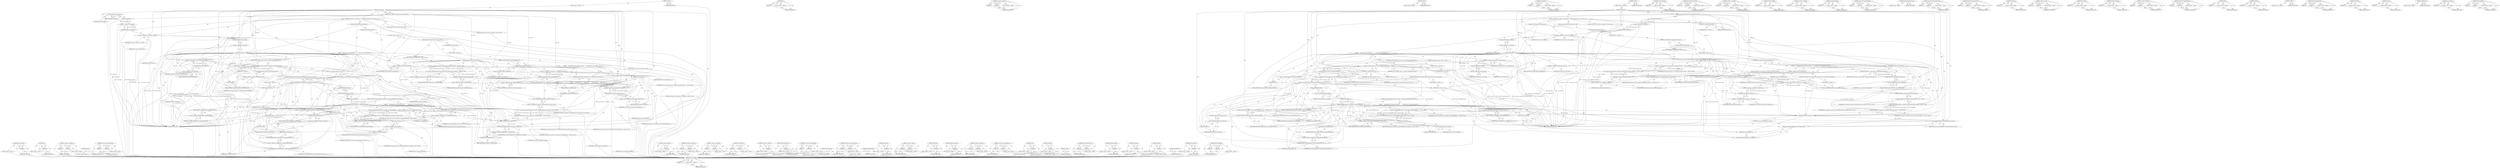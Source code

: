 digraph "IsEquivalentRGBA" {
vulnerable_257 [label=<(METHOD,IsCanvasGradient)>];
vulnerable_258 [label=<(PARAM,p1)>];
vulnerable_259 [label=<(BLOCK,&lt;empty&gt;,&lt;empty&gt;)>];
vulnerable_260 [label=<(METHOD_RETURN,ANY)>];
vulnerable_240 [label=<(METHOD,Rgb)>];
vulnerable_241 [label=<(PARAM,p1)>];
vulnerable_242 [label=<(BLOCK,&lt;empty&gt;,&lt;empty&gt;)>];
vulnerable_243 [label=<(METHOD_RETURN,ANY)>];
vulnerable_196 [label=<(METHOD,&lt;operator&gt;.assignment)>];
vulnerable_197 [label=<(PARAM,p1)>];
vulnerable_198 [label=<(PARAM,p2)>];
vulnerable_199 [label=<(BLOCK,&lt;empty&gt;,&lt;empty&gt;)>];
vulnerable_200 [label=<(METHOD_RETURN,ANY)>];
vulnerable_218 [label=<(METHOD,GetState)>];
vulnerable_219 [label=<(BLOCK,&lt;empty&gt;,&lt;empty&gt;)>];
vulnerable_220 [label=<(METHOD_RETURN,ANY)>];
vulnerable_293 [label=<(METHOD,CanvasStyle.CreateFromPattern)>];
vulnerable_294 [label=<(PARAM,p1)>];
vulnerable_295 [label=<(PARAM,p2)>];
vulnerable_296 [label=<(BLOCK,&lt;empty&gt;,&lt;empty&gt;)>];
vulnerable_297 [label=<(METHOD_RETURN,ANY)>];
vulnerable_6 [label=<(METHOD,&lt;global&gt;)<SUB>1</SUB>>];
vulnerable_7 [label=<(BLOCK,&lt;empty&gt;,&lt;empty&gt;)<SUB>1</SUB>>];
vulnerable_8 [label=<(METHOD,setStrokeStyle)<SUB>1</SUB>>];
vulnerable_9 [label=<(PARAM,const StringOrCanvasGradientOrCanvasPattern&amp; style)<SUB>2</SUB>>];
vulnerable_10 [label=<(BLOCK,{
  DCHECK(!style.IsNull());

  String color_st...,{
  DCHECK(!style.IsNull());

  String color_st...)<SUB>2</SUB>>];
vulnerable_11 [label=<(DCHECK,DCHECK(!style.IsNull()))<SUB>3</SUB>>];
vulnerable_12 [label=<(&lt;operator&gt;.logicalNot,!style.IsNull())<SUB>3</SUB>>];
vulnerable_13 [label=<(IsNull,style.IsNull())<SUB>3</SUB>>];
vulnerable_14 [label=<(&lt;operator&gt;.fieldAccess,style.IsNull)<SUB>3</SUB>>];
vulnerable_15 [label=<(IDENTIFIER,style,style.IsNull())<SUB>3</SUB>>];
vulnerable_16 [label=<(FIELD_IDENTIFIER,IsNull,IsNull)<SUB>3</SUB>>];
vulnerable_17 [label="<(LOCAL,String color_string: String)<SUB>5</SUB>>"];
vulnerable_18 [label="<(LOCAL,CanvasStyle* canvas_style: CanvasStyle*)<SUB>6</SUB>>"];
vulnerable_19 [label=<(&lt;operator&gt;.assignment,* canvas_style = nullptr)<SUB>6</SUB>>];
vulnerable_20 [label=<(IDENTIFIER,canvas_style,* canvas_style = nullptr)<SUB>6</SUB>>];
vulnerable_21 [label=<(LITERAL,nullptr,* canvas_style = nullptr)<SUB>6</SUB>>];
vulnerable_22 [label=<(CONTROL_STRUCTURE,IF,if (style.IsString()))<SUB>7</SUB>>];
vulnerable_23 [label=<(IsString,style.IsString())<SUB>7</SUB>>];
vulnerable_24 [label=<(&lt;operator&gt;.fieldAccess,style.IsString)<SUB>7</SUB>>];
vulnerable_25 [label=<(IDENTIFIER,style,style.IsString())<SUB>7</SUB>>];
vulnerable_26 [label=<(FIELD_IDENTIFIER,IsString,IsString)<SUB>7</SUB>>];
vulnerable_27 [label=<(BLOCK,{
    color_string = style.GetAsString();
    i...,{
    color_string = style.GetAsString();
    i...)<SUB>7</SUB>>];
vulnerable_28 [label=<(&lt;operator&gt;.assignment,color_string = style.GetAsString())<SUB>8</SUB>>];
vulnerable_29 [label=<(IDENTIFIER,color_string,color_string = style.GetAsString())<SUB>8</SUB>>];
vulnerable_30 [label=<(GetAsString,style.GetAsString())<SUB>8</SUB>>];
vulnerable_31 [label=<(&lt;operator&gt;.fieldAccess,style.GetAsString)<SUB>8</SUB>>];
vulnerable_32 [label=<(IDENTIFIER,style,style.GetAsString())<SUB>8</SUB>>];
vulnerable_33 [label=<(FIELD_IDENTIFIER,GetAsString,GetAsString)<SUB>8</SUB>>];
vulnerable_34 [label=<(CONTROL_STRUCTURE,IF,if (color_string == GetState().UnparsedStrokeColor()))<SUB>9</SUB>>];
vulnerable_35 [label=<(&lt;operator&gt;.equals,color_string == GetState().UnparsedStrokeColor())<SUB>9</SUB>>];
vulnerable_36 [label=<(IDENTIFIER,color_string,color_string == GetState().UnparsedStrokeColor())<SUB>9</SUB>>];
vulnerable_37 [label=<(UnparsedStrokeColor,GetState().UnparsedStrokeColor())<SUB>9</SUB>>];
vulnerable_38 [label=<(&lt;operator&gt;.fieldAccess,GetState().UnparsedStrokeColor)<SUB>9</SUB>>];
vulnerable_39 [label=<(GetState,GetState())<SUB>9</SUB>>];
vulnerable_40 [label=<(FIELD_IDENTIFIER,UnparsedStrokeColor,UnparsedStrokeColor)<SUB>9</SUB>>];
vulnerable_41 [label=<(BLOCK,&lt;empty&gt;,&lt;empty&gt;)<SUB>10</SUB>>];
vulnerable_42 [label=<(RETURN,return;,return;)<SUB>10</SUB>>];
vulnerable_43 [label="<(LOCAL,Color parsed_color: Color)<SUB>11</SUB>>"];
vulnerable_44 [label=<(&lt;operator&gt;.assignment,parsed_color = 0)<SUB>11</SUB>>];
vulnerable_45 [label=<(IDENTIFIER,parsed_color,parsed_color = 0)<SUB>11</SUB>>];
vulnerable_46 [label=<(LITERAL,0,parsed_color = 0)<SUB>11</SUB>>];
vulnerable_47 [label=<(CONTROL_STRUCTURE,IF,if (!ParseColorOrCurrentColor(parsed_color, color_string)))<SUB>12</SUB>>];
vulnerable_48 [label=<(&lt;operator&gt;.logicalNot,!ParseColorOrCurrentColor(parsed_color, color_s...)<SUB>12</SUB>>];
vulnerable_49 [label=<(ParseColorOrCurrentColor,ParseColorOrCurrentColor(parsed_color, color_st...)<SUB>12</SUB>>];
vulnerable_50 [label=<(IDENTIFIER,parsed_color,ParseColorOrCurrentColor(parsed_color, color_st...)<SUB>12</SUB>>];
vulnerable_51 [label=<(IDENTIFIER,color_string,ParseColorOrCurrentColor(parsed_color, color_st...)<SUB>12</SUB>>];
vulnerable_52 [label=<(BLOCK,&lt;empty&gt;,&lt;empty&gt;)<SUB>13</SUB>>];
vulnerable_53 [label=<(RETURN,return;,return;)<SUB>13</SUB>>];
vulnerable_54 [label=<(CONTROL_STRUCTURE,IF,if (GetState().StrokeStyle()-&gt;IsEquivalentRGBA(parsed_color.Rgb())))<SUB>14</SUB>>];
vulnerable_55 [label=<(IsEquivalentRGBA,GetState().StrokeStyle()-&gt;IsEquivalentRGBA(pars...)<SUB>14</SUB>>];
vulnerable_56 [label=<(&lt;operator&gt;.indirectFieldAccess,GetState().StrokeStyle()-&gt;IsEquivalentRGBA)<SUB>14</SUB>>];
vulnerable_57 [label=<(StrokeStyle,GetState().StrokeStyle())<SUB>14</SUB>>];
vulnerable_58 [label=<(&lt;operator&gt;.fieldAccess,GetState().StrokeStyle)<SUB>14</SUB>>];
vulnerable_59 [label=<(GetState,GetState())<SUB>14</SUB>>];
vulnerable_60 [label=<(FIELD_IDENTIFIER,StrokeStyle,StrokeStyle)<SUB>14</SUB>>];
vulnerable_61 [label=<(FIELD_IDENTIFIER,IsEquivalentRGBA,IsEquivalentRGBA)<SUB>14</SUB>>];
vulnerable_62 [label=<(Rgb,parsed_color.Rgb())<SUB>14</SUB>>];
vulnerable_63 [label=<(&lt;operator&gt;.fieldAccess,parsed_color.Rgb)<SUB>14</SUB>>];
vulnerable_64 [label=<(IDENTIFIER,parsed_color,parsed_color.Rgb())<SUB>14</SUB>>];
vulnerable_65 [label=<(FIELD_IDENTIFIER,Rgb,Rgb)<SUB>14</SUB>>];
vulnerable_66 [label=<(BLOCK,{
      ModifiableState().SetUnparsedStrokeColo...,{
      ModifiableState().SetUnparsedStrokeColo...)<SUB>14</SUB>>];
vulnerable_67 [label=<(SetUnparsedStrokeColor,ModifiableState().SetUnparsedStrokeColor(color_...)<SUB>15</SUB>>];
vulnerable_68 [label=<(&lt;operator&gt;.fieldAccess,ModifiableState().SetUnparsedStrokeColor)<SUB>15</SUB>>];
vulnerable_69 [label=<(ModifiableState,ModifiableState())<SUB>15</SUB>>];
vulnerable_70 [label=<(FIELD_IDENTIFIER,SetUnparsedStrokeColor,SetUnparsedStrokeColor)<SUB>15</SUB>>];
vulnerable_71 [label=<(IDENTIFIER,color_string,ModifiableState().SetUnparsedStrokeColor(color_...)<SUB>15</SUB>>];
vulnerable_72 [label=<(RETURN,return;,return;)<SUB>16</SUB>>];
vulnerable_73 [label="<(&lt;operator&gt;.assignment,canvas_style = CanvasStyle::CreateFromRGBA(pars...)<SUB>18</SUB>>"];
vulnerable_74 [label="<(IDENTIFIER,canvas_style,canvas_style = CanvasStyle::CreateFromRGBA(pars...)<SUB>18</SUB>>"];
vulnerable_75 [label="<(CanvasStyle.CreateFromRGBA,CanvasStyle::CreateFromRGBA(parsed_color.Rgb()))<SUB>18</SUB>>"];
vulnerable_76 [label="<(&lt;operator&gt;.fieldAccess,CanvasStyle::CreateFromRGBA)<SUB>18</SUB>>"];
vulnerable_77 [label="<(IDENTIFIER,CanvasStyle,CanvasStyle::CreateFromRGBA(parsed_color.Rgb()))<SUB>18</SUB>>"];
vulnerable_78 [label=<(FIELD_IDENTIFIER,CreateFromRGBA,CreateFromRGBA)<SUB>18</SUB>>];
vulnerable_79 [label=<(Rgb,parsed_color.Rgb())<SUB>18</SUB>>];
vulnerable_80 [label=<(&lt;operator&gt;.fieldAccess,parsed_color.Rgb)<SUB>18</SUB>>];
vulnerable_81 [label=<(IDENTIFIER,parsed_color,parsed_color.Rgb())<SUB>18</SUB>>];
vulnerable_82 [label=<(FIELD_IDENTIFIER,Rgb,Rgb)<SUB>18</SUB>>];
vulnerable_83 [label=<(CONTROL_STRUCTURE,ELSE,else)<SUB>19</SUB>>];
vulnerable_84 [label=<(BLOCK,&lt;empty&gt;,&lt;empty&gt;)<SUB>19</SUB>>];
vulnerable_85 [label=<(CONTROL_STRUCTURE,IF,if (style.IsCanvasGradient()))<SUB>19</SUB>>];
vulnerable_86 [label=<(IsCanvasGradient,style.IsCanvasGradient())<SUB>19</SUB>>];
vulnerable_87 [label=<(&lt;operator&gt;.fieldAccess,style.IsCanvasGradient)<SUB>19</SUB>>];
vulnerable_88 [label=<(IDENTIFIER,style,style.IsCanvasGradient())<SUB>19</SUB>>];
vulnerable_89 [label=<(FIELD_IDENTIFIER,IsCanvasGradient,IsCanvasGradient)<SUB>19</SUB>>];
vulnerable_90 [label="<(BLOCK,{
    canvas_style = CanvasStyle::CreateFromGra...,{
    canvas_style = CanvasStyle::CreateFromGra...)<SUB>19</SUB>>"];
vulnerable_91 [label="<(&lt;operator&gt;.assignment,canvas_style = CanvasStyle::CreateFromGradient(...)<SUB>20</SUB>>"];
vulnerable_92 [label="<(IDENTIFIER,canvas_style,canvas_style = CanvasStyle::CreateFromGradient(...)<SUB>20</SUB>>"];
vulnerable_93 [label="<(CanvasStyle.CreateFromGradient,CanvasStyle::CreateFromGradient(style.GetAsCanv...)<SUB>20</SUB>>"];
vulnerable_94 [label="<(&lt;operator&gt;.fieldAccess,CanvasStyle::CreateFromGradient)<SUB>20</SUB>>"];
vulnerable_95 [label="<(IDENTIFIER,CanvasStyle,CanvasStyle::CreateFromGradient(style.GetAsCanv...)<SUB>20</SUB>>"];
vulnerable_96 [label=<(FIELD_IDENTIFIER,CreateFromGradient,CreateFromGradient)<SUB>20</SUB>>];
vulnerable_97 [label=<(GetAsCanvasGradient,style.GetAsCanvasGradient())<SUB>20</SUB>>];
vulnerable_98 [label=<(&lt;operator&gt;.fieldAccess,style.GetAsCanvasGradient)<SUB>20</SUB>>];
vulnerable_99 [label=<(IDENTIFIER,style,style.GetAsCanvasGradient())<SUB>20</SUB>>];
vulnerable_100 [label=<(FIELD_IDENTIFIER,GetAsCanvasGradient,GetAsCanvasGradient)<SUB>20</SUB>>];
vulnerable_101 [label=<(CONTROL_STRUCTURE,ELSE,else)<SUB>21</SUB>>];
vulnerable_102 [label=<(BLOCK,&lt;empty&gt;,&lt;empty&gt;)<SUB>21</SUB>>];
vulnerable_103 [label=<(CONTROL_STRUCTURE,IF,if (style.IsCanvasPattern()))<SUB>21</SUB>>];
vulnerable_104 [label=<(IsCanvasPattern,style.IsCanvasPattern())<SUB>21</SUB>>];
vulnerable_105 [label=<(&lt;operator&gt;.fieldAccess,style.IsCanvasPattern)<SUB>21</SUB>>];
vulnerable_106 [label=<(IDENTIFIER,style,style.IsCanvasPattern())<SUB>21</SUB>>];
vulnerable_107 [label=<(FIELD_IDENTIFIER,IsCanvasPattern,IsCanvasPattern)<SUB>21</SUB>>];
vulnerable_108 [label=<(BLOCK,{
     CanvasPattern* canvas_pattern = style.Ge...,{
     CanvasPattern* canvas_pattern = style.Ge...)<SUB>21</SUB>>];
vulnerable_109 [label="<(LOCAL,CanvasPattern* canvas_pattern: CanvasPattern*)<SUB>22</SUB>>"];
vulnerable_110 [label=<(&lt;operator&gt;.assignment,* canvas_pattern = style.GetAsCanvasPattern())<SUB>22</SUB>>];
vulnerable_111 [label=<(IDENTIFIER,canvas_pattern,* canvas_pattern = style.GetAsCanvasPattern())<SUB>22</SUB>>];
vulnerable_112 [label=<(GetAsCanvasPattern,style.GetAsCanvasPattern())<SUB>22</SUB>>];
vulnerable_113 [label=<(&lt;operator&gt;.fieldAccess,style.GetAsCanvasPattern)<SUB>22</SUB>>];
vulnerable_114 [label=<(IDENTIFIER,style,style.GetAsCanvasPattern())<SUB>22</SUB>>];
vulnerable_115 [label=<(FIELD_IDENTIFIER,GetAsCanvasPattern,GetAsCanvasPattern)<SUB>22</SUB>>];
vulnerable_116 [label=<(CONTROL_STRUCTURE,IF,if (OriginClean() &amp;&amp; !canvas_pattern-&gt;OriginClean()))<SUB>24</SUB>>];
vulnerable_117 [label=<(&lt;operator&gt;.logicalAnd,OriginClean() &amp;&amp; !canvas_pattern-&gt;OriginClean())<SUB>24</SUB>>];
vulnerable_118 [label=<(OriginClean,OriginClean())<SUB>24</SUB>>];
vulnerable_119 [label=<(&lt;operator&gt;.logicalNot,!canvas_pattern-&gt;OriginClean())<SUB>24</SUB>>];
vulnerable_120 [label=<(OriginClean,canvas_pattern-&gt;OriginClean())<SUB>24</SUB>>];
vulnerable_121 [label=<(&lt;operator&gt;.indirectFieldAccess,canvas_pattern-&gt;OriginClean)<SUB>24</SUB>>];
vulnerable_122 [label=<(IDENTIFIER,canvas_pattern,canvas_pattern-&gt;OriginClean())<SUB>24</SUB>>];
vulnerable_123 [label=<(FIELD_IDENTIFIER,OriginClean,OriginClean)<SUB>24</SUB>>];
vulnerable_124 [label=<(BLOCK,{
      SetOriginTainted();
      ClearResolved...,{
      SetOriginTainted();
      ClearResolved...)<SUB>24</SUB>>];
vulnerable_125 [label=<(SetOriginTainted,SetOriginTainted())<SUB>25</SUB>>];
vulnerable_126 [label=<(ClearResolvedFilters,ClearResolvedFilters())<SUB>26</SUB>>];
vulnerable_127 [label="<(&lt;operator&gt;.assignment,canvas_style = CanvasStyle::CreateFromPattern(c...)<SUB>29</SUB>>"];
vulnerable_128 [label="<(IDENTIFIER,canvas_style,canvas_style = CanvasStyle::CreateFromPattern(c...)<SUB>29</SUB>>"];
vulnerable_129 [label="<(CanvasStyle.CreateFromPattern,CanvasStyle::CreateFromPattern(canvas_pattern))<SUB>29</SUB>>"];
vulnerable_130 [label="<(&lt;operator&gt;.fieldAccess,CanvasStyle::CreateFromPattern)<SUB>29</SUB>>"];
vulnerable_131 [label="<(IDENTIFIER,CanvasStyle,CanvasStyle::CreateFromPattern(canvas_pattern))<SUB>29</SUB>>"];
vulnerable_132 [label=<(FIELD_IDENTIFIER,CreateFromPattern,CreateFromPattern)<SUB>29</SUB>>];
vulnerable_133 [label="<(IDENTIFIER,canvas_pattern,CanvasStyle::CreateFromPattern(canvas_pattern))<SUB>29</SUB>>"];
vulnerable_134 [label=<(DCHECK,DCHECK(canvas_style))<SUB>32</SUB>>];
vulnerable_135 [label=<(IDENTIFIER,canvas_style,DCHECK(canvas_style))<SUB>32</SUB>>];
vulnerable_136 [label=<(SetStrokeStyle,ModifiableState().SetStrokeStyle(canvas_style))<SUB>34</SUB>>];
vulnerable_137 [label=<(&lt;operator&gt;.fieldAccess,ModifiableState().SetStrokeStyle)<SUB>34</SUB>>];
vulnerable_138 [label=<(ModifiableState,ModifiableState())<SUB>34</SUB>>];
vulnerable_139 [label=<(FIELD_IDENTIFIER,SetStrokeStyle,SetStrokeStyle)<SUB>34</SUB>>];
vulnerable_140 [label=<(IDENTIFIER,canvas_style,ModifiableState().SetStrokeStyle(canvas_style))<SUB>34</SUB>>];
vulnerable_141 [label=<(SetUnparsedStrokeColor,ModifiableState().SetUnparsedStrokeColor(color_...)<SUB>35</SUB>>];
vulnerable_142 [label=<(&lt;operator&gt;.fieldAccess,ModifiableState().SetUnparsedStrokeColor)<SUB>35</SUB>>];
vulnerable_143 [label=<(ModifiableState,ModifiableState())<SUB>35</SUB>>];
vulnerable_144 [label=<(FIELD_IDENTIFIER,SetUnparsedStrokeColor,SetUnparsedStrokeColor)<SUB>35</SUB>>];
vulnerable_145 [label=<(IDENTIFIER,color_string,ModifiableState().SetUnparsedStrokeColor(color_...)<SUB>35</SUB>>];
vulnerable_146 [label=<(ClearResolvedFilter,ModifiableState().ClearResolvedFilter())<SUB>36</SUB>>];
vulnerable_147 [label=<(&lt;operator&gt;.fieldAccess,ModifiableState().ClearResolvedFilter)<SUB>36</SUB>>];
vulnerable_148 [label=<(ModifiableState,ModifiableState())<SUB>36</SUB>>];
vulnerable_149 [label=<(FIELD_IDENTIFIER,ClearResolvedFilter,ClearResolvedFilter)<SUB>36</SUB>>];
vulnerable_150 [label=<(METHOD_RETURN,void)<SUB>1</SUB>>];
vulnerable_152 [label=<(METHOD_RETURN,ANY)<SUB>1</SUB>>];
vulnerable_274 [label=<(METHOD,GetAsCanvasPattern)>];
vulnerable_275 [label=<(PARAM,p1)>];
vulnerable_276 [label=<(BLOCK,&lt;empty&gt;,&lt;empty&gt;)>];
vulnerable_277 [label=<(METHOD_RETURN,ANY)>];
vulnerable_221 [label=<(METHOD,ParseColorOrCurrentColor)>];
vulnerable_222 [label=<(PARAM,p1)>];
vulnerable_223 [label=<(PARAM,p2)>];
vulnerable_224 [label=<(BLOCK,&lt;empty&gt;,&lt;empty&gt;)>];
vulnerable_225 [label=<(METHOD_RETURN,ANY)>];
vulnerable_278 [label=<(METHOD,&lt;operator&gt;.logicalAnd)>];
vulnerable_279 [label=<(PARAM,p1)>];
vulnerable_280 [label=<(PARAM,p2)>];
vulnerable_281 [label=<(BLOCK,&lt;empty&gt;,&lt;empty&gt;)>];
vulnerable_282 [label=<(METHOD_RETURN,ANY)>];
vulnerable_298 [label=<(METHOD,SetStrokeStyle)>];
vulnerable_299 [label=<(PARAM,p1)>];
vulnerable_300 [label=<(PARAM,p2)>];
vulnerable_301 [label=<(BLOCK,&lt;empty&gt;,&lt;empty&gt;)>];
vulnerable_302 [label=<(METHOD_RETURN,ANY)>];
vulnerable_183 [label=<(METHOD,&lt;operator&gt;.logicalNot)>];
vulnerable_184 [label=<(PARAM,p1)>];
vulnerable_185 [label=<(BLOCK,&lt;empty&gt;,&lt;empty&gt;)>];
vulnerable_186 [label=<(METHOD_RETURN,ANY)>];
vulnerable_214 [label=<(METHOD,UnparsedStrokeColor)>];
vulnerable_215 [label=<(PARAM,p1)>];
vulnerable_216 [label=<(BLOCK,&lt;empty&gt;,&lt;empty&gt;)>];
vulnerable_217 [label=<(METHOD_RETURN,ANY)>];
vulnerable_252 [label=<(METHOD,CanvasStyle.CreateFromRGBA)>];
vulnerable_253 [label=<(PARAM,p1)>];
vulnerable_254 [label=<(PARAM,p2)>];
vulnerable_255 [label=<(BLOCK,&lt;empty&gt;,&lt;empty&gt;)>];
vulnerable_256 [label=<(METHOD_RETURN,ANY)>];
vulnerable_287 [label=<(METHOD,SetOriginTainted)>];
vulnerable_288 [label=<(BLOCK,&lt;empty&gt;,&lt;empty&gt;)>];
vulnerable_289 [label=<(METHOD_RETURN,ANY)>];
vulnerable_261 [label=<(METHOD,CanvasStyle.CreateFromGradient)>];
vulnerable_262 [label=<(PARAM,p1)>];
vulnerable_263 [label=<(PARAM,p2)>];
vulnerable_264 [label=<(BLOCK,&lt;empty&gt;,&lt;empty&gt;)>];
vulnerable_265 [label=<(METHOD_RETURN,ANY)>];
vulnerable_290 [label=<(METHOD,ClearResolvedFilters)>];
vulnerable_291 [label=<(BLOCK,&lt;empty&gt;,&lt;empty&gt;)>];
vulnerable_292 [label=<(METHOD_RETURN,ANY)>];
vulnerable_283 [label=<(METHOD,OriginClean)>];
vulnerable_284 [label=<(PARAM,p1)>];
vulnerable_285 [label=<(BLOCK,&lt;empty&gt;,&lt;empty&gt;)>];
vulnerable_286 [label=<(METHOD_RETURN,ANY)>];
vulnerable_209 [label=<(METHOD,&lt;operator&gt;.equals)>];
vulnerable_210 [label=<(PARAM,p1)>];
vulnerable_211 [label=<(PARAM,p2)>];
vulnerable_212 [label=<(BLOCK,&lt;empty&gt;,&lt;empty&gt;)>];
vulnerable_213 [label=<(METHOD_RETURN,ANY)>];
vulnerable_205 [label=<(METHOD,GetAsString)>];
vulnerable_206 [label=<(PARAM,p1)>];
vulnerable_207 [label=<(BLOCK,&lt;empty&gt;,&lt;empty&gt;)>];
vulnerable_208 [label=<(METHOD_RETURN,ANY)>];
vulnerable_266 [label=<(METHOD,GetAsCanvasGradient)>];
vulnerable_267 [label=<(PARAM,p1)>];
vulnerable_268 [label=<(BLOCK,&lt;empty&gt;,&lt;empty&gt;)>];
vulnerable_269 [label=<(METHOD_RETURN,ANY)>];
vulnerable_191 [label=<(METHOD,&lt;operator&gt;.fieldAccess)>];
vulnerable_192 [label=<(PARAM,p1)>];
vulnerable_193 [label=<(PARAM,p2)>];
vulnerable_194 [label=<(BLOCK,&lt;empty&gt;,&lt;empty&gt;)>];
vulnerable_195 [label=<(METHOD_RETURN,ANY)>];
vulnerable_231 [label=<(METHOD,&lt;operator&gt;.indirectFieldAccess)>];
vulnerable_232 [label=<(PARAM,p1)>];
vulnerable_233 [label=<(PARAM,p2)>];
vulnerable_234 [label=<(BLOCK,&lt;empty&gt;,&lt;empty&gt;)>];
vulnerable_235 [label=<(METHOD_RETURN,ANY)>];
vulnerable_187 [label=<(METHOD,IsNull)>];
vulnerable_188 [label=<(PARAM,p1)>];
vulnerable_189 [label=<(BLOCK,&lt;empty&gt;,&lt;empty&gt;)>];
vulnerable_190 [label=<(METHOD_RETURN,ANY)>];
vulnerable_179 [label=<(METHOD,DCHECK)>];
vulnerable_180 [label=<(PARAM,p1)>];
vulnerable_181 [label=<(BLOCK,&lt;empty&gt;,&lt;empty&gt;)>];
vulnerable_182 [label=<(METHOD_RETURN,ANY)>];
vulnerable_173 [label=<(METHOD,&lt;global&gt;)<SUB>1</SUB>>];
vulnerable_174 [label=<(BLOCK,&lt;empty&gt;,&lt;empty&gt;)>];
vulnerable_175 [label=<(METHOD_RETURN,ANY)>];
vulnerable_244 [label=<(METHOD,SetUnparsedStrokeColor)>];
vulnerable_245 [label=<(PARAM,p1)>];
vulnerable_246 [label=<(PARAM,p2)>];
vulnerable_247 [label=<(BLOCK,&lt;empty&gt;,&lt;empty&gt;)>];
vulnerable_248 [label=<(METHOD_RETURN,ANY)>];
vulnerable_303 [label=<(METHOD,ClearResolvedFilter)>];
vulnerable_304 [label=<(PARAM,p1)>];
vulnerable_305 [label=<(BLOCK,&lt;empty&gt;,&lt;empty&gt;)>];
vulnerable_306 [label=<(METHOD_RETURN,ANY)>];
vulnerable_236 [label=<(METHOD,StrokeStyle)>];
vulnerable_237 [label=<(PARAM,p1)>];
vulnerable_238 [label=<(BLOCK,&lt;empty&gt;,&lt;empty&gt;)>];
vulnerable_239 [label=<(METHOD_RETURN,ANY)>];
vulnerable_201 [label=<(METHOD,IsString)>];
vulnerable_202 [label=<(PARAM,p1)>];
vulnerable_203 [label=<(BLOCK,&lt;empty&gt;,&lt;empty&gt;)>];
vulnerable_204 [label=<(METHOD_RETURN,ANY)>];
vulnerable_249 [label=<(METHOD,ModifiableState)>];
vulnerable_250 [label=<(BLOCK,&lt;empty&gt;,&lt;empty&gt;)>];
vulnerable_251 [label=<(METHOD_RETURN,ANY)>];
vulnerable_270 [label=<(METHOD,IsCanvasPattern)>];
vulnerable_271 [label=<(PARAM,p1)>];
vulnerable_272 [label=<(BLOCK,&lt;empty&gt;,&lt;empty&gt;)>];
vulnerable_273 [label=<(METHOD_RETURN,ANY)>];
vulnerable_226 [label=<(METHOD,IsEquivalentRGBA)>];
vulnerable_227 [label=<(PARAM,p1)>];
vulnerable_228 [label=<(PARAM,p2)>];
vulnerable_229 [label=<(BLOCK,&lt;empty&gt;,&lt;empty&gt;)>];
vulnerable_230 [label=<(METHOD_RETURN,ANY)>];
fixed_257 [label=<(METHOD,IsCanvasGradient)>];
fixed_258 [label=<(PARAM,p1)>];
fixed_259 [label=<(BLOCK,&lt;empty&gt;,&lt;empty&gt;)>];
fixed_260 [label=<(METHOD_RETURN,ANY)>];
fixed_240 [label=<(METHOD,Rgb)>];
fixed_241 [label=<(PARAM,p1)>];
fixed_242 [label=<(BLOCK,&lt;empty&gt;,&lt;empty&gt;)>];
fixed_243 [label=<(METHOD_RETURN,ANY)>];
fixed_196 [label=<(METHOD,&lt;operator&gt;.assignment)>];
fixed_197 [label=<(PARAM,p1)>];
fixed_198 [label=<(PARAM,p2)>];
fixed_199 [label=<(BLOCK,&lt;empty&gt;,&lt;empty&gt;)>];
fixed_200 [label=<(METHOD_RETURN,ANY)>];
fixed_218 [label=<(METHOD,GetState)>];
fixed_219 [label=<(BLOCK,&lt;empty&gt;,&lt;empty&gt;)>];
fixed_220 [label=<(METHOD_RETURN,ANY)>];
fixed_295 [label=<(METHOD,SetStrokeStyle)>];
fixed_296 [label=<(PARAM,p1)>];
fixed_297 [label=<(PARAM,p2)>];
fixed_298 [label=<(BLOCK,&lt;empty&gt;,&lt;empty&gt;)>];
fixed_299 [label=<(METHOD_RETURN,ANY)>];
fixed_6 [label=<(METHOD,&lt;global&gt;)<SUB>1</SUB>>];
fixed_7 [label=<(BLOCK,&lt;empty&gt;,&lt;empty&gt;)<SUB>1</SUB>>];
fixed_8 [label=<(METHOD,setStrokeStyle)<SUB>1</SUB>>];
fixed_9 [label=<(PARAM,const StringOrCanvasGradientOrCanvasPattern&amp; style)<SUB>2</SUB>>];
fixed_10 [label=<(BLOCK,{
  DCHECK(!style.IsNull());

  String color_st...,{
  DCHECK(!style.IsNull());

  String color_st...)<SUB>2</SUB>>];
fixed_11 [label=<(DCHECK,DCHECK(!style.IsNull()))<SUB>3</SUB>>];
fixed_12 [label=<(&lt;operator&gt;.logicalNot,!style.IsNull())<SUB>3</SUB>>];
fixed_13 [label=<(IsNull,style.IsNull())<SUB>3</SUB>>];
fixed_14 [label=<(&lt;operator&gt;.fieldAccess,style.IsNull)<SUB>3</SUB>>];
fixed_15 [label=<(IDENTIFIER,style,style.IsNull())<SUB>3</SUB>>];
fixed_16 [label=<(FIELD_IDENTIFIER,IsNull,IsNull)<SUB>3</SUB>>];
fixed_17 [label="<(LOCAL,String color_string: String)<SUB>5</SUB>>"];
fixed_18 [label="<(LOCAL,CanvasStyle* canvas_style: CanvasStyle*)<SUB>6</SUB>>"];
fixed_19 [label=<(&lt;operator&gt;.assignment,* canvas_style = nullptr)<SUB>6</SUB>>];
fixed_20 [label=<(IDENTIFIER,canvas_style,* canvas_style = nullptr)<SUB>6</SUB>>];
fixed_21 [label=<(LITERAL,nullptr,* canvas_style = nullptr)<SUB>6</SUB>>];
fixed_22 [label=<(CONTROL_STRUCTURE,IF,if (style.IsString()))<SUB>7</SUB>>];
fixed_23 [label=<(IsString,style.IsString())<SUB>7</SUB>>];
fixed_24 [label=<(&lt;operator&gt;.fieldAccess,style.IsString)<SUB>7</SUB>>];
fixed_25 [label=<(IDENTIFIER,style,style.IsString())<SUB>7</SUB>>];
fixed_26 [label=<(FIELD_IDENTIFIER,IsString,IsString)<SUB>7</SUB>>];
fixed_27 [label=<(BLOCK,{
    color_string = style.GetAsString();
    i...,{
    color_string = style.GetAsString();
    i...)<SUB>7</SUB>>];
fixed_28 [label=<(&lt;operator&gt;.assignment,color_string = style.GetAsString())<SUB>8</SUB>>];
fixed_29 [label=<(IDENTIFIER,color_string,color_string = style.GetAsString())<SUB>8</SUB>>];
fixed_30 [label=<(GetAsString,style.GetAsString())<SUB>8</SUB>>];
fixed_31 [label=<(&lt;operator&gt;.fieldAccess,style.GetAsString)<SUB>8</SUB>>];
fixed_32 [label=<(IDENTIFIER,style,style.GetAsString())<SUB>8</SUB>>];
fixed_33 [label=<(FIELD_IDENTIFIER,GetAsString,GetAsString)<SUB>8</SUB>>];
fixed_34 [label=<(CONTROL_STRUCTURE,IF,if (color_string == GetState().UnparsedStrokeColor()))<SUB>9</SUB>>];
fixed_35 [label=<(&lt;operator&gt;.equals,color_string == GetState().UnparsedStrokeColor())<SUB>9</SUB>>];
fixed_36 [label=<(IDENTIFIER,color_string,color_string == GetState().UnparsedStrokeColor())<SUB>9</SUB>>];
fixed_37 [label=<(UnparsedStrokeColor,GetState().UnparsedStrokeColor())<SUB>9</SUB>>];
fixed_38 [label=<(&lt;operator&gt;.fieldAccess,GetState().UnparsedStrokeColor)<SUB>9</SUB>>];
fixed_39 [label=<(GetState,GetState())<SUB>9</SUB>>];
fixed_40 [label=<(FIELD_IDENTIFIER,UnparsedStrokeColor,UnparsedStrokeColor)<SUB>9</SUB>>];
fixed_41 [label=<(BLOCK,&lt;empty&gt;,&lt;empty&gt;)<SUB>10</SUB>>];
fixed_42 [label=<(RETURN,return;,return;)<SUB>10</SUB>>];
fixed_43 [label="<(LOCAL,Color parsed_color: Color)<SUB>11</SUB>>"];
fixed_44 [label=<(&lt;operator&gt;.assignment,parsed_color = 0)<SUB>11</SUB>>];
fixed_45 [label=<(IDENTIFIER,parsed_color,parsed_color = 0)<SUB>11</SUB>>];
fixed_46 [label=<(LITERAL,0,parsed_color = 0)<SUB>11</SUB>>];
fixed_47 [label=<(CONTROL_STRUCTURE,IF,if (!ParseColorOrCurrentColor(parsed_color, color_string)))<SUB>12</SUB>>];
fixed_48 [label=<(&lt;operator&gt;.logicalNot,!ParseColorOrCurrentColor(parsed_color, color_s...)<SUB>12</SUB>>];
fixed_49 [label=<(ParseColorOrCurrentColor,ParseColorOrCurrentColor(parsed_color, color_st...)<SUB>12</SUB>>];
fixed_50 [label=<(IDENTIFIER,parsed_color,ParseColorOrCurrentColor(parsed_color, color_st...)<SUB>12</SUB>>];
fixed_51 [label=<(IDENTIFIER,color_string,ParseColorOrCurrentColor(parsed_color, color_st...)<SUB>12</SUB>>];
fixed_52 [label=<(BLOCK,&lt;empty&gt;,&lt;empty&gt;)<SUB>13</SUB>>];
fixed_53 [label=<(RETURN,return;,return;)<SUB>13</SUB>>];
fixed_54 [label=<(CONTROL_STRUCTURE,IF,if (GetState().StrokeStyle()-&gt;IsEquivalentRGBA(parsed_color.Rgb())))<SUB>14</SUB>>];
fixed_55 [label=<(IsEquivalentRGBA,GetState().StrokeStyle()-&gt;IsEquivalentRGBA(pars...)<SUB>14</SUB>>];
fixed_56 [label=<(&lt;operator&gt;.indirectFieldAccess,GetState().StrokeStyle()-&gt;IsEquivalentRGBA)<SUB>14</SUB>>];
fixed_57 [label=<(StrokeStyle,GetState().StrokeStyle())<SUB>14</SUB>>];
fixed_58 [label=<(&lt;operator&gt;.fieldAccess,GetState().StrokeStyle)<SUB>14</SUB>>];
fixed_59 [label=<(GetState,GetState())<SUB>14</SUB>>];
fixed_60 [label=<(FIELD_IDENTIFIER,StrokeStyle,StrokeStyle)<SUB>14</SUB>>];
fixed_61 [label=<(FIELD_IDENTIFIER,IsEquivalentRGBA,IsEquivalentRGBA)<SUB>14</SUB>>];
fixed_62 [label=<(Rgb,parsed_color.Rgb())<SUB>14</SUB>>];
fixed_63 [label=<(&lt;operator&gt;.fieldAccess,parsed_color.Rgb)<SUB>14</SUB>>];
fixed_64 [label=<(IDENTIFIER,parsed_color,parsed_color.Rgb())<SUB>14</SUB>>];
fixed_65 [label=<(FIELD_IDENTIFIER,Rgb,Rgb)<SUB>14</SUB>>];
fixed_66 [label=<(BLOCK,{
      ModifiableState().SetUnparsedStrokeColo...,{
      ModifiableState().SetUnparsedStrokeColo...)<SUB>14</SUB>>];
fixed_67 [label=<(SetUnparsedStrokeColor,ModifiableState().SetUnparsedStrokeColor(color_...)<SUB>15</SUB>>];
fixed_68 [label=<(&lt;operator&gt;.fieldAccess,ModifiableState().SetUnparsedStrokeColor)<SUB>15</SUB>>];
fixed_69 [label=<(ModifiableState,ModifiableState())<SUB>15</SUB>>];
fixed_70 [label=<(FIELD_IDENTIFIER,SetUnparsedStrokeColor,SetUnparsedStrokeColor)<SUB>15</SUB>>];
fixed_71 [label=<(IDENTIFIER,color_string,ModifiableState().SetUnparsedStrokeColor(color_...)<SUB>15</SUB>>];
fixed_72 [label=<(RETURN,return;,return;)<SUB>16</SUB>>];
fixed_73 [label="<(&lt;operator&gt;.assignment,canvas_style = CanvasStyle::CreateFromRGBA(pars...)<SUB>18</SUB>>"];
fixed_74 [label="<(IDENTIFIER,canvas_style,canvas_style = CanvasStyle::CreateFromRGBA(pars...)<SUB>18</SUB>>"];
fixed_75 [label="<(CanvasStyle.CreateFromRGBA,CanvasStyle::CreateFromRGBA(parsed_color.Rgb()))<SUB>18</SUB>>"];
fixed_76 [label="<(&lt;operator&gt;.fieldAccess,CanvasStyle::CreateFromRGBA)<SUB>18</SUB>>"];
fixed_77 [label="<(IDENTIFIER,CanvasStyle,CanvasStyle::CreateFromRGBA(parsed_color.Rgb()))<SUB>18</SUB>>"];
fixed_78 [label=<(FIELD_IDENTIFIER,CreateFromRGBA,CreateFromRGBA)<SUB>18</SUB>>];
fixed_79 [label=<(Rgb,parsed_color.Rgb())<SUB>18</SUB>>];
fixed_80 [label=<(&lt;operator&gt;.fieldAccess,parsed_color.Rgb)<SUB>18</SUB>>];
fixed_81 [label=<(IDENTIFIER,parsed_color,parsed_color.Rgb())<SUB>18</SUB>>];
fixed_82 [label=<(FIELD_IDENTIFIER,Rgb,Rgb)<SUB>18</SUB>>];
fixed_83 [label=<(CONTROL_STRUCTURE,ELSE,else)<SUB>19</SUB>>];
fixed_84 [label=<(BLOCK,&lt;empty&gt;,&lt;empty&gt;)<SUB>19</SUB>>];
fixed_85 [label=<(CONTROL_STRUCTURE,IF,if (style.IsCanvasGradient()))<SUB>19</SUB>>];
fixed_86 [label=<(IsCanvasGradient,style.IsCanvasGradient())<SUB>19</SUB>>];
fixed_87 [label=<(&lt;operator&gt;.fieldAccess,style.IsCanvasGradient)<SUB>19</SUB>>];
fixed_88 [label=<(IDENTIFIER,style,style.IsCanvasGradient())<SUB>19</SUB>>];
fixed_89 [label=<(FIELD_IDENTIFIER,IsCanvasGradient,IsCanvasGradient)<SUB>19</SUB>>];
fixed_90 [label="<(BLOCK,{
    canvas_style = CanvasStyle::CreateFromGra...,{
    canvas_style = CanvasStyle::CreateFromGra...)<SUB>19</SUB>>"];
fixed_91 [label="<(&lt;operator&gt;.assignment,canvas_style = CanvasStyle::CreateFromGradient(...)<SUB>20</SUB>>"];
fixed_92 [label="<(IDENTIFIER,canvas_style,canvas_style = CanvasStyle::CreateFromGradient(...)<SUB>20</SUB>>"];
fixed_93 [label="<(CanvasStyle.CreateFromGradient,CanvasStyle::CreateFromGradient(style.GetAsCanv...)<SUB>20</SUB>>"];
fixed_94 [label="<(&lt;operator&gt;.fieldAccess,CanvasStyle::CreateFromGradient)<SUB>20</SUB>>"];
fixed_95 [label="<(IDENTIFIER,CanvasStyle,CanvasStyle::CreateFromGradient(style.GetAsCanv...)<SUB>20</SUB>>"];
fixed_96 [label=<(FIELD_IDENTIFIER,CreateFromGradient,CreateFromGradient)<SUB>20</SUB>>];
fixed_97 [label=<(GetAsCanvasGradient,style.GetAsCanvasGradient())<SUB>20</SUB>>];
fixed_98 [label=<(&lt;operator&gt;.fieldAccess,style.GetAsCanvasGradient)<SUB>20</SUB>>];
fixed_99 [label=<(IDENTIFIER,style,style.GetAsCanvasGradient())<SUB>20</SUB>>];
fixed_100 [label=<(FIELD_IDENTIFIER,GetAsCanvasGradient,GetAsCanvasGradient)<SUB>20</SUB>>];
fixed_101 [label=<(CONTROL_STRUCTURE,ELSE,else)<SUB>21</SUB>>];
fixed_102 [label=<(BLOCK,&lt;empty&gt;,&lt;empty&gt;)<SUB>21</SUB>>];
fixed_103 [label=<(CONTROL_STRUCTURE,IF,if (style.IsCanvasPattern()))<SUB>21</SUB>>];
fixed_104 [label=<(IsCanvasPattern,style.IsCanvasPattern())<SUB>21</SUB>>];
fixed_105 [label=<(&lt;operator&gt;.fieldAccess,style.IsCanvasPattern)<SUB>21</SUB>>];
fixed_106 [label=<(IDENTIFIER,style,style.IsCanvasPattern())<SUB>21</SUB>>];
fixed_107 [label=<(FIELD_IDENTIFIER,IsCanvasPattern,IsCanvasPattern)<SUB>21</SUB>>];
fixed_108 [label=<(BLOCK,{
     CanvasPattern* canvas_pattern = style.Ge...,{
     CanvasPattern* canvas_pattern = style.Ge...)<SUB>21</SUB>>];
fixed_109 [label="<(LOCAL,CanvasPattern* canvas_pattern: CanvasPattern*)<SUB>22</SUB>>"];
fixed_110 [label=<(&lt;operator&gt;.assignment,* canvas_pattern = style.GetAsCanvasPattern())<SUB>22</SUB>>];
fixed_111 [label=<(IDENTIFIER,canvas_pattern,* canvas_pattern = style.GetAsCanvasPattern())<SUB>22</SUB>>];
fixed_112 [label=<(GetAsCanvasPattern,style.GetAsCanvasPattern())<SUB>22</SUB>>];
fixed_113 [label=<(&lt;operator&gt;.fieldAccess,style.GetAsCanvasPattern)<SUB>22</SUB>>];
fixed_114 [label=<(IDENTIFIER,style,style.GetAsCanvasPattern())<SUB>22</SUB>>];
fixed_115 [label=<(FIELD_IDENTIFIER,GetAsCanvasPattern,GetAsCanvasPattern)<SUB>22</SUB>>];
fixed_116 [label=<(CONTROL_STRUCTURE,IF,if (!origin_tainted_by_content_ &amp;&amp; !canvas_pattern-&gt;OriginClean()))<SUB>24</SUB>>];
fixed_117 [label=<(&lt;operator&gt;.logicalAnd,!origin_tainted_by_content_ &amp;&amp; !canvas_pattern-...)<SUB>24</SUB>>];
fixed_118 [label=<(&lt;operator&gt;.logicalNot,!origin_tainted_by_content_)<SUB>24</SUB>>];
fixed_119 [label=<(IDENTIFIER,origin_tainted_by_content_,!origin_tainted_by_content_)<SUB>24</SUB>>];
fixed_120 [label=<(&lt;operator&gt;.logicalNot,!canvas_pattern-&gt;OriginClean())<SUB>24</SUB>>];
fixed_121 [label=<(OriginClean,canvas_pattern-&gt;OriginClean())<SUB>24</SUB>>];
fixed_122 [label=<(&lt;operator&gt;.indirectFieldAccess,canvas_pattern-&gt;OriginClean)<SUB>24</SUB>>];
fixed_123 [label=<(IDENTIFIER,canvas_pattern,canvas_pattern-&gt;OriginClean())<SUB>24</SUB>>];
fixed_124 [label=<(FIELD_IDENTIFIER,OriginClean,OriginClean)<SUB>24</SUB>>];
fixed_125 [label=<(BLOCK,&lt;empty&gt;,&lt;empty&gt;)<SUB>25</SUB>>];
fixed_126 [label=<(SetOriginTaintedByContent,SetOriginTaintedByContent())<SUB>25</SUB>>];
fixed_127 [label="<(&lt;operator&gt;.assignment,canvas_style = CanvasStyle::CreateFromPattern(c...)<SUB>27</SUB>>"];
fixed_128 [label="<(IDENTIFIER,canvas_style,canvas_style = CanvasStyle::CreateFromPattern(c...)<SUB>27</SUB>>"];
fixed_129 [label="<(CanvasStyle.CreateFromPattern,CanvasStyle::CreateFromPattern(canvas_pattern))<SUB>27</SUB>>"];
fixed_130 [label="<(&lt;operator&gt;.fieldAccess,CanvasStyle::CreateFromPattern)<SUB>27</SUB>>"];
fixed_131 [label="<(IDENTIFIER,CanvasStyle,CanvasStyle::CreateFromPattern(canvas_pattern))<SUB>27</SUB>>"];
fixed_132 [label=<(FIELD_IDENTIFIER,CreateFromPattern,CreateFromPattern)<SUB>27</SUB>>];
fixed_133 [label="<(IDENTIFIER,canvas_pattern,CanvasStyle::CreateFromPattern(canvas_pattern))<SUB>27</SUB>>"];
fixed_134 [label=<(DCHECK,DCHECK(canvas_style))<SUB>30</SUB>>];
fixed_135 [label=<(IDENTIFIER,canvas_style,DCHECK(canvas_style))<SUB>30</SUB>>];
fixed_136 [label=<(SetStrokeStyle,ModifiableState().SetStrokeStyle(canvas_style))<SUB>32</SUB>>];
fixed_137 [label=<(&lt;operator&gt;.fieldAccess,ModifiableState().SetStrokeStyle)<SUB>32</SUB>>];
fixed_138 [label=<(ModifiableState,ModifiableState())<SUB>32</SUB>>];
fixed_139 [label=<(FIELD_IDENTIFIER,SetStrokeStyle,SetStrokeStyle)<SUB>32</SUB>>];
fixed_140 [label=<(IDENTIFIER,canvas_style,ModifiableState().SetStrokeStyle(canvas_style))<SUB>32</SUB>>];
fixed_141 [label=<(SetUnparsedStrokeColor,ModifiableState().SetUnparsedStrokeColor(color_...)<SUB>33</SUB>>];
fixed_142 [label=<(&lt;operator&gt;.fieldAccess,ModifiableState().SetUnparsedStrokeColor)<SUB>33</SUB>>];
fixed_143 [label=<(ModifiableState,ModifiableState())<SUB>33</SUB>>];
fixed_144 [label=<(FIELD_IDENTIFIER,SetUnparsedStrokeColor,SetUnparsedStrokeColor)<SUB>33</SUB>>];
fixed_145 [label=<(IDENTIFIER,color_string,ModifiableState().SetUnparsedStrokeColor(color_...)<SUB>33</SUB>>];
fixed_146 [label=<(ClearResolvedFilter,ModifiableState().ClearResolvedFilter())<SUB>34</SUB>>];
fixed_147 [label=<(&lt;operator&gt;.fieldAccess,ModifiableState().ClearResolvedFilter)<SUB>34</SUB>>];
fixed_148 [label=<(ModifiableState,ModifiableState())<SUB>34</SUB>>];
fixed_149 [label=<(FIELD_IDENTIFIER,ClearResolvedFilter,ClearResolvedFilter)<SUB>34</SUB>>];
fixed_150 [label=<(METHOD_RETURN,void)<SUB>1</SUB>>];
fixed_152 [label=<(METHOD_RETURN,ANY)<SUB>1</SUB>>];
fixed_274 [label=<(METHOD,GetAsCanvasPattern)>];
fixed_275 [label=<(PARAM,p1)>];
fixed_276 [label=<(BLOCK,&lt;empty&gt;,&lt;empty&gt;)>];
fixed_277 [label=<(METHOD_RETURN,ANY)>];
fixed_221 [label=<(METHOD,ParseColorOrCurrentColor)>];
fixed_222 [label=<(PARAM,p1)>];
fixed_223 [label=<(PARAM,p2)>];
fixed_224 [label=<(BLOCK,&lt;empty&gt;,&lt;empty&gt;)>];
fixed_225 [label=<(METHOD_RETURN,ANY)>];
fixed_278 [label=<(METHOD,&lt;operator&gt;.logicalAnd)>];
fixed_279 [label=<(PARAM,p1)>];
fixed_280 [label=<(PARAM,p2)>];
fixed_281 [label=<(BLOCK,&lt;empty&gt;,&lt;empty&gt;)>];
fixed_282 [label=<(METHOD_RETURN,ANY)>];
fixed_300 [label=<(METHOD,ClearResolvedFilter)>];
fixed_301 [label=<(PARAM,p1)>];
fixed_302 [label=<(BLOCK,&lt;empty&gt;,&lt;empty&gt;)>];
fixed_303 [label=<(METHOD_RETURN,ANY)>];
fixed_183 [label=<(METHOD,&lt;operator&gt;.logicalNot)>];
fixed_184 [label=<(PARAM,p1)>];
fixed_185 [label=<(BLOCK,&lt;empty&gt;,&lt;empty&gt;)>];
fixed_186 [label=<(METHOD_RETURN,ANY)>];
fixed_214 [label=<(METHOD,UnparsedStrokeColor)>];
fixed_215 [label=<(PARAM,p1)>];
fixed_216 [label=<(BLOCK,&lt;empty&gt;,&lt;empty&gt;)>];
fixed_217 [label=<(METHOD_RETURN,ANY)>];
fixed_252 [label=<(METHOD,CanvasStyle.CreateFromRGBA)>];
fixed_253 [label=<(PARAM,p1)>];
fixed_254 [label=<(PARAM,p2)>];
fixed_255 [label=<(BLOCK,&lt;empty&gt;,&lt;empty&gt;)>];
fixed_256 [label=<(METHOD_RETURN,ANY)>];
fixed_287 [label=<(METHOD,SetOriginTaintedByContent)>];
fixed_288 [label=<(BLOCK,&lt;empty&gt;,&lt;empty&gt;)>];
fixed_289 [label=<(METHOD_RETURN,ANY)>];
fixed_261 [label=<(METHOD,CanvasStyle.CreateFromGradient)>];
fixed_262 [label=<(PARAM,p1)>];
fixed_263 [label=<(PARAM,p2)>];
fixed_264 [label=<(BLOCK,&lt;empty&gt;,&lt;empty&gt;)>];
fixed_265 [label=<(METHOD_RETURN,ANY)>];
fixed_290 [label=<(METHOD,CanvasStyle.CreateFromPattern)>];
fixed_291 [label=<(PARAM,p1)>];
fixed_292 [label=<(PARAM,p2)>];
fixed_293 [label=<(BLOCK,&lt;empty&gt;,&lt;empty&gt;)>];
fixed_294 [label=<(METHOD_RETURN,ANY)>];
fixed_283 [label=<(METHOD,OriginClean)>];
fixed_284 [label=<(PARAM,p1)>];
fixed_285 [label=<(BLOCK,&lt;empty&gt;,&lt;empty&gt;)>];
fixed_286 [label=<(METHOD_RETURN,ANY)>];
fixed_209 [label=<(METHOD,&lt;operator&gt;.equals)>];
fixed_210 [label=<(PARAM,p1)>];
fixed_211 [label=<(PARAM,p2)>];
fixed_212 [label=<(BLOCK,&lt;empty&gt;,&lt;empty&gt;)>];
fixed_213 [label=<(METHOD_RETURN,ANY)>];
fixed_205 [label=<(METHOD,GetAsString)>];
fixed_206 [label=<(PARAM,p1)>];
fixed_207 [label=<(BLOCK,&lt;empty&gt;,&lt;empty&gt;)>];
fixed_208 [label=<(METHOD_RETURN,ANY)>];
fixed_266 [label=<(METHOD,GetAsCanvasGradient)>];
fixed_267 [label=<(PARAM,p1)>];
fixed_268 [label=<(BLOCK,&lt;empty&gt;,&lt;empty&gt;)>];
fixed_269 [label=<(METHOD_RETURN,ANY)>];
fixed_191 [label=<(METHOD,&lt;operator&gt;.fieldAccess)>];
fixed_192 [label=<(PARAM,p1)>];
fixed_193 [label=<(PARAM,p2)>];
fixed_194 [label=<(BLOCK,&lt;empty&gt;,&lt;empty&gt;)>];
fixed_195 [label=<(METHOD_RETURN,ANY)>];
fixed_231 [label=<(METHOD,&lt;operator&gt;.indirectFieldAccess)>];
fixed_232 [label=<(PARAM,p1)>];
fixed_233 [label=<(PARAM,p2)>];
fixed_234 [label=<(BLOCK,&lt;empty&gt;,&lt;empty&gt;)>];
fixed_235 [label=<(METHOD_RETURN,ANY)>];
fixed_187 [label=<(METHOD,IsNull)>];
fixed_188 [label=<(PARAM,p1)>];
fixed_189 [label=<(BLOCK,&lt;empty&gt;,&lt;empty&gt;)>];
fixed_190 [label=<(METHOD_RETURN,ANY)>];
fixed_179 [label=<(METHOD,DCHECK)>];
fixed_180 [label=<(PARAM,p1)>];
fixed_181 [label=<(BLOCK,&lt;empty&gt;,&lt;empty&gt;)>];
fixed_182 [label=<(METHOD_RETURN,ANY)>];
fixed_173 [label=<(METHOD,&lt;global&gt;)<SUB>1</SUB>>];
fixed_174 [label=<(BLOCK,&lt;empty&gt;,&lt;empty&gt;)>];
fixed_175 [label=<(METHOD_RETURN,ANY)>];
fixed_244 [label=<(METHOD,SetUnparsedStrokeColor)>];
fixed_245 [label=<(PARAM,p1)>];
fixed_246 [label=<(PARAM,p2)>];
fixed_247 [label=<(BLOCK,&lt;empty&gt;,&lt;empty&gt;)>];
fixed_248 [label=<(METHOD_RETURN,ANY)>];
fixed_236 [label=<(METHOD,StrokeStyle)>];
fixed_237 [label=<(PARAM,p1)>];
fixed_238 [label=<(BLOCK,&lt;empty&gt;,&lt;empty&gt;)>];
fixed_239 [label=<(METHOD_RETURN,ANY)>];
fixed_201 [label=<(METHOD,IsString)>];
fixed_202 [label=<(PARAM,p1)>];
fixed_203 [label=<(BLOCK,&lt;empty&gt;,&lt;empty&gt;)>];
fixed_204 [label=<(METHOD_RETURN,ANY)>];
fixed_249 [label=<(METHOD,ModifiableState)>];
fixed_250 [label=<(BLOCK,&lt;empty&gt;,&lt;empty&gt;)>];
fixed_251 [label=<(METHOD_RETURN,ANY)>];
fixed_270 [label=<(METHOD,IsCanvasPattern)>];
fixed_271 [label=<(PARAM,p1)>];
fixed_272 [label=<(BLOCK,&lt;empty&gt;,&lt;empty&gt;)>];
fixed_273 [label=<(METHOD_RETURN,ANY)>];
fixed_226 [label=<(METHOD,IsEquivalentRGBA)>];
fixed_227 [label=<(PARAM,p1)>];
fixed_228 [label=<(PARAM,p2)>];
fixed_229 [label=<(BLOCK,&lt;empty&gt;,&lt;empty&gt;)>];
fixed_230 [label=<(METHOD_RETURN,ANY)>];
vulnerable_257 -> vulnerable_258  [key=0, label="AST: "];
vulnerable_257 -> vulnerable_258  [key=1, label="DDG: "];
vulnerable_257 -> vulnerable_259  [key=0, label="AST: "];
vulnerable_257 -> vulnerable_260  [key=0, label="AST: "];
vulnerable_257 -> vulnerable_260  [key=1, label="CFG: "];
vulnerable_258 -> vulnerable_260  [key=0, label="DDG: p1"];
vulnerable_259 -> fixed_257  [key=0];
vulnerable_260 -> fixed_257  [key=0];
vulnerable_240 -> vulnerable_241  [key=0, label="AST: "];
vulnerable_240 -> vulnerable_241  [key=1, label="DDG: "];
vulnerable_240 -> vulnerable_242  [key=0, label="AST: "];
vulnerable_240 -> vulnerable_243  [key=0, label="AST: "];
vulnerable_240 -> vulnerable_243  [key=1, label="CFG: "];
vulnerable_241 -> vulnerable_243  [key=0, label="DDG: p1"];
vulnerable_242 -> fixed_257  [key=0];
vulnerable_243 -> fixed_257  [key=0];
vulnerable_196 -> vulnerable_197  [key=0, label="AST: "];
vulnerable_196 -> vulnerable_197  [key=1, label="DDG: "];
vulnerable_196 -> vulnerable_199  [key=0, label="AST: "];
vulnerable_196 -> vulnerable_198  [key=0, label="AST: "];
vulnerable_196 -> vulnerable_198  [key=1, label="DDG: "];
vulnerable_196 -> vulnerable_200  [key=0, label="AST: "];
vulnerable_196 -> vulnerable_200  [key=1, label="CFG: "];
vulnerable_197 -> vulnerable_200  [key=0, label="DDG: p1"];
vulnerable_198 -> vulnerable_200  [key=0, label="DDG: p2"];
vulnerable_199 -> fixed_257  [key=0];
vulnerable_200 -> fixed_257  [key=0];
vulnerable_218 -> vulnerable_219  [key=0, label="AST: "];
vulnerable_218 -> vulnerable_220  [key=0, label="AST: "];
vulnerable_218 -> vulnerable_220  [key=1, label="CFG: "];
vulnerable_219 -> fixed_257  [key=0];
vulnerable_220 -> fixed_257  [key=0];
vulnerable_293 -> vulnerable_294  [key=0, label="AST: "];
vulnerable_293 -> vulnerable_294  [key=1, label="DDG: "];
vulnerable_293 -> vulnerable_296  [key=0, label="AST: "];
vulnerable_293 -> vulnerable_295  [key=0, label="AST: "];
vulnerable_293 -> vulnerable_295  [key=1, label="DDG: "];
vulnerable_293 -> vulnerable_297  [key=0, label="AST: "];
vulnerable_293 -> vulnerable_297  [key=1, label="CFG: "];
vulnerable_294 -> vulnerable_297  [key=0, label="DDG: p1"];
vulnerable_295 -> vulnerable_297  [key=0, label="DDG: p2"];
vulnerable_296 -> fixed_257  [key=0];
vulnerable_297 -> fixed_257  [key=0];
vulnerable_6 -> vulnerable_7  [key=0, label="AST: "];
vulnerable_6 -> vulnerable_152  [key=0, label="AST: "];
vulnerable_6 -> vulnerable_152  [key=1, label="CFG: "];
vulnerable_7 -> vulnerable_8  [key=0, label="AST: "];
vulnerable_8 -> vulnerable_9  [key=0, label="AST: "];
vulnerable_8 -> vulnerable_9  [key=1, label="DDG: "];
vulnerable_8 -> vulnerable_10  [key=0, label="AST: "];
vulnerable_8 -> vulnerable_150  [key=0, label="AST: "];
vulnerable_8 -> vulnerable_16  [key=0, label="CFG: "];
vulnerable_8 -> vulnerable_19  [key=0, label="DDG: "];
vulnerable_8 -> vulnerable_134  [key=0, label="DDG: "];
vulnerable_8 -> vulnerable_136  [key=0, label="DDG: "];
vulnerable_8 -> vulnerable_141  [key=0, label="DDG: "];
vulnerable_8 -> vulnerable_44  [key=0, label="DDG: "];
vulnerable_8 -> vulnerable_35  [key=0, label="DDG: "];
vulnerable_8 -> vulnerable_42  [key=0, label="DDG: "];
vulnerable_8 -> vulnerable_53  [key=0, label="DDG: "];
vulnerable_8 -> vulnerable_72  [key=0, label="DDG: "];
vulnerable_8 -> vulnerable_49  [key=0, label="DDG: "];
vulnerable_8 -> vulnerable_67  [key=0, label="DDG: "];
vulnerable_8 -> vulnerable_117  [key=0, label="DDG: "];
vulnerable_8 -> vulnerable_125  [key=0, label="DDG: "];
vulnerable_8 -> vulnerable_126  [key=0, label="DDG: "];
vulnerable_8 -> vulnerable_129  [key=0, label="DDG: "];
vulnerable_9 -> vulnerable_150  [key=0, label="DDG: style"];
vulnerable_9 -> vulnerable_23  [key=0, label="DDG: style"];
vulnerable_9 -> vulnerable_13  [key=0, label="DDG: style"];
vulnerable_9 -> vulnerable_30  [key=0, label="DDG: style"];
vulnerable_9 -> vulnerable_86  [key=0, label="DDG: style"];
vulnerable_9 -> vulnerable_97  [key=0, label="DDG: style"];
vulnerable_9 -> vulnerable_104  [key=0, label="DDG: style"];
vulnerable_9 -> vulnerable_112  [key=0, label="DDG: style"];
vulnerable_10 -> vulnerable_11  [key=0, label="AST: "];
vulnerable_10 -> vulnerable_17  [key=0, label="AST: "];
vulnerable_10 -> vulnerable_18  [key=0, label="AST: "];
vulnerable_10 -> vulnerable_19  [key=0, label="AST: "];
vulnerable_10 -> vulnerable_22  [key=0, label="AST: "];
vulnerable_10 -> vulnerable_134  [key=0, label="AST: "];
vulnerable_10 -> vulnerable_136  [key=0, label="AST: "];
vulnerable_10 -> vulnerable_141  [key=0, label="AST: "];
vulnerable_10 -> vulnerable_146  [key=0, label="AST: "];
vulnerable_11 -> vulnerable_12  [key=0, label="AST: "];
vulnerable_11 -> vulnerable_19  [key=0, label="CFG: "];
vulnerable_11 -> vulnerable_150  [key=0, label="DDG: !style.IsNull()"];
vulnerable_11 -> vulnerable_150  [key=1, label="DDG: DCHECK(!style.IsNull())"];
vulnerable_12 -> vulnerable_13  [key=0, label="AST: "];
vulnerable_12 -> vulnerable_11  [key=0, label="CFG: "];
vulnerable_12 -> vulnerable_11  [key=1, label="DDG: style.IsNull()"];
vulnerable_12 -> vulnerable_150  [key=0, label="DDG: style.IsNull()"];
vulnerable_13 -> vulnerable_14  [key=0, label="AST: "];
vulnerable_13 -> vulnerable_12  [key=0, label="CFG: "];
vulnerable_13 -> vulnerable_12  [key=1, label="DDG: style.IsNull"];
vulnerable_13 -> vulnerable_150  [key=0, label="DDG: style.IsNull"];
vulnerable_14 -> vulnerable_15  [key=0, label="AST: "];
vulnerable_14 -> vulnerable_16  [key=0, label="AST: "];
vulnerable_14 -> vulnerable_13  [key=0, label="CFG: "];
vulnerable_15 -> fixed_257  [key=0];
vulnerable_16 -> vulnerable_14  [key=0, label="CFG: "];
vulnerable_17 -> fixed_257  [key=0];
vulnerable_18 -> fixed_257  [key=0];
vulnerable_19 -> vulnerable_20  [key=0, label="AST: "];
vulnerable_19 -> vulnerable_21  [key=0, label="AST: "];
vulnerable_19 -> vulnerable_26  [key=0, label="CFG: "];
vulnerable_19 -> vulnerable_150  [key=0, label="DDG: canvas_style"];
vulnerable_19 -> vulnerable_150  [key=1, label="DDG: * canvas_style = nullptr"];
vulnerable_19 -> vulnerable_134  [key=0, label="DDG: canvas_style"];
vulnerable_20 -> fixed_257  [key=0];
vulnerable_21 -> fixed_257  [key=0];
vulnerable_22 -> vulnerable_23  [key=0, label="AST: "];
vulnerable_22 -> vulnerable_27  [key=0, label="AST: "];
vulnerable_22 -> vulnerable_83  [key=0, label="AST: "];
vulnerable_23 -> vulnerable_24  [key=0, label="AST: "];
vulnerable_23 -> vulnerable_33  [key=0, label="CFG: "];
vulnerable_23 -> vulnerable_33  [key=1, label="CDG: "];
vulnerable_23 -> vulnerable_89  [key=0, label="CFG: "];
vulnerable_23 -> vulnerable_89  [key=1, label="CDG: "];
vulnerable_23 -> vulnerable_150  [key=0, label="DDG: style.IsString"];
vulnerable_23 -> vulnerable_150  [key=1, label="DDG: style.IsString()"];
vulnerable_23 -> vulnerable_30  [key=0, label="CDG: "];
vulnerable_23 -> vulnerable_136  [key=0, label="CDG: "];
vulnerable_23 -> vulnerable_37  [key=0, label="CDG: "];
vulnerable_23 -> vulnerable_146  [key=0, label="CDG: "];
vulnerable_23 -> vulnerable_38  [key=0, label="CDG: "];
vulnerable_23 -> vulnerable_149  [key=0, label="CDG: "];
vulnerable_23 -> vulnerable_40  [key=0, label="CDG: "];
vulnerable_23 -> vulnerable_87  [key=0, label="CDG: "];
vulnerable_23 -> vulnerable_144  [key=0, label="CDG: "];
vulnerable_23 -> vulnerable_134  [key=0, label="CDG: "];
vulnerable_23 -> vulnerable_138  [key=0, label="CDG: "];
vulnerable_23 -> vulnerable_35  [key=0, label="CDG: "];
vulnerable_23 -> vulnerable_148  [key=0, label="CDG: "];
vulnerable_23 -> vulnerable_137  [key=0, label="CDG: "];
vulnerable_23 -> vulnerable_139  [key=0, label="CDG: "];
vulnerable_23 -> vulnerable_86  [key=0, label="CDG: "];
vulnerable_23 -> vulnerable_141  [key=0, label="CDG: "];
vulnerable_23 -> vulnerable_28  [key=0, label="CDG: "];
vulnerable_23 -> vulnerable_142  [key=0, label="CDG: "];
vulnerable_23 -> vulnerable_143  [key=0, label="CDG: "];
vulnerable_23 -> vulnerable_147  [key=0, label="CDG: "];
vulnerable_23 -> vulnerable_39  [key=0, label="CDG: "];
vulnerable_23 -> vulnerable_31  [key=0, label="CDG: "];
vulnerable_24 -> vulnerable_25  [key=0, label="AST: "];
vulnerable_24 -> vulnerable_26  [key=0, label="AST: "];
vulnerable_24 -> vulnerable_23  [key=0, label="CFG: "];
vulnerable_25 -> fixed_257  [key=0];
vulnerable_26 -> vulnerable_24  [key=0, label="CFG: "];
vulnerable_27 -> vulnerable_28  [key=0, label="AST: "];
vulnerable_27 -> vulnerable_34  [key=0, label="AST: "];
vulnerable_27 -> vulnerable_43  [key=0, label="AST: "];
vulnerable_27 -> vulnerable_44  [key=0, label="AST: "];
vulnerable_27 -> vulnerable_47  [key=0, label="AST: "];
vulnerable_27 -> vulnerable_54  [key=0, label="AST: "];
vulnerable_27 -> vulnerable_73  [key=0, label="AST: "];
vulnerable_28 -> vulnerable_29  [key=0, label="AST: "];
vulnerable_28 -> vulnerable_30  [key=0, label="AST: "];
vulnerable_28 -> vulnerable_39  [key=0, label="CFG: "];
vulnerable_28 -> vulnerable_150  [key=0, label="DDG: style.GetAsString()"];
vulnerable_28 -> vulnerable_150  [key=1, label="DDG: color_string = style.GetAsString()"];
vulnerable_28 -> vulnerable_35  [key=0, label="DDG: color_string"];
vulnerable_29 -> fixed_257  [key=0];
vulnerable_30 -> vulnerable_31  [key=0, label="AST: "];
vulnerable_30 -> vulnerable_28  [key=0, label="CFG: "];
vulnerable_30 -> vulnerable_28  [key=1, label="DDG: style.GetAsString"];
vulnerable_30 -> vulnerable_150  [key=0, label="DDG: style.GetAsString"];
vulnerable_31 -> vulnerable_32  [key=0, label="AST: "];
vulnerable_31 -> vulnerable_33  [key=0, label="AST: "];
vulnerable_31 -> vulnerable_30  [key=0, label="CFG: "];
vulnerable_32 -> fixed_257  [key=0];
vulnerable_33 -> vulnerable_31  [key=0, label="CFG: "];
vulnerable_34 -> vulnerable_35  [key=0, label="AST: "];
vulnerable_34 -> vulnerable_41  [key=0, label="AST: "];
vulnerable_35 -> vulnerable_36  [key=0, label="AST: "];
vulnerable_35 -> vulnerable_37  [key=0, label="AST: "];
vulnerable_35 -> vulnerable_42  [key=0, label="CFG: "];
vulnerable_35 -> vulnerable_42  [key=1, label="CDG: "];
vulnerable_35 -> vulnerable_44  [key=0, label="CFG: "];
vulnerable_35 -> vulnerable_44  [key=1, label="CDG: "];
vulnerable_35 -> vulnerable_150  [key=0, label="DDG: color_string"];
vulnerable_35 -> vulnerable_150  [key=1, label="DDG: GetState().UnparsedStrokeColor()"];
vulnerable_35 -> vulnerable_150  [key=2, label="DDG: color_string == GetState().UnparsedStrokeColor()"];
vulnerable_35 -> vulnerable_49  [key=0, label="DDG: color_string"];
vulnerable_35 -> vulnerable_49  [key=1, label="CDG: "];
vulnerable_35 -> vulnerable_48  [key=0, label="CDG: "];
vulnerable_36 -> fixed_257  [key=0];
vulnerable_37 -> vulnerable_38  [key=0, label="AST: "];
vulnerable_37 -> vulnerable_35  [key=0, label="CFG: "];
vulnerable_37 -> vulnerable_35  [key=1, label="DDG: GetState().UnparsedStrokeColor"];
vulnerable_37 -> vulnerable_150  [key=0, label="DDG: GetState().UnparsedStrokeColor"];
vulnerable_38 -> vulnerable_39  [key=0, label="AST: "];
vulnerable_38 -> vulnerable_40  [key=0, label="AST: "];
vulnerable_38 -> vulnerable_37  [key=0, label="CFG: "];
vulnerable_39 -> vulnerable_40  [key=0, label="CFG: "];
vulnerable_40 -> vulnerable_38  [key=0, label="CFG: "];
vulnerable_41 -> vulnerable_42  [key=0, label="AST: "];
vulnerable_42 -> vulnerable_150  [key=0, label="CFG: "];
vulnerable_42 -> vulnerable_150  [key=1, label="DDG: &lt;RET&gt;"];
vulnerable_43 -> fixed_257  [key=0];
vulnerable_44 -> vulnerable_45  [key=0, label="AST: "];
vulnerable_44 -> vulnerable_46  [key=0, label="AST: "];
vulnerable_44 -> vulnerable_49  [key=0, label="CFG: "];
vulnerable_44 -> vulnerable_49  [key=1, label="DDG: parsed_color"];
vulnerable_45 -> fixed_257  [key=0];
vulnerable_46 -> fixed_257  [key=0];
vulnerable_47 -> vulnerable_48  [key=0, label="AST: "];
vulnerable_47 -> vulnerable_52  [key=0, label="AST: "];
vulnerable_48 -> vulnerable_49  [key=0, label="AST: "];
vulnerable_48 -> vulnerable_53  [key=0, label="CFG: "];
vulnerable_48 -> vulnerable_53  [key=1, label="CDG: "];
vulnerable_48 -> vulnerable_59  [key=0, label="CFG: "];
vulnerable_48 -> vulnerable_59  [key=1, label="CDG: "];
vulnerable_48 -> vulnerable_60  [key=0, label="CDG: "];
vulnerable_48 -> vulnerable_57  [key=0, label="CDG: "];
vulnerable_48 -> vulnerable_56  [key=0, label="CDG: "];
vulnerable_48 -> vulnerable_58  [key=0, label="CDG: "];
vulnerable_48 -> vulnerable_61  [key=0, label="CDG: "];
vulnerable_48 -> vulnerable_65  [key=0, label="CDG: "];
vulnerable_48 -> vulnerable_63  [key=0, label="CDG: "];
vulnerable_48 -> vulnerable_55  [key=0, label="CDG: "];
vulnerable_48 -> vulnerable_62  [key=0, label="CDG: "];
vulnerable_49 -> vulnerable_50  [key=0, label="AST: "];
vulnerable_49 -> vulnerable_51  [key=0, label="AST: "];
vulnerable_49 -> vulnerable_48  [key=0, label="CFG: "];
vulnerable_49 -> vulnerable_48  [key=1, label="DDG: parsed_color"];
vulnerable_49 -> vulnerable_48  [key=2, label="DDG: color_string"];
vulnerable_49 -> vulnerable_141  [key=0, label="DDG: color_string"];
vulnerable_49 -> vulnerable_62  [key=0, label="DDG: parsed_color"];
vulnerable_49 -> vulnerable_67  [key=0, label="DDG: color_string"];
vulnerable_49 -> vulnerable_79  [key=0, label="DDG: parsed_color"];
vulnerable_50 -> fixed_257  [key=0];
vulnerable_51 -> fixed_257  [key=0];
vulnerable_52 -> vulnerable_53  [key=0, label="AST: "];
vulnerable_53 -> vulnerable_150  [key=0, label="CFG: "];
vulnerable_53 -> vulnerable_150  [key=1, label="DDG: &lt;RET&gt;"];
vulnerable_54 -> vulnerable_55  [key=0, label="AST: "];
vulnerable_54 -> vulnerable_66  [key=0, label="AST: "];
vulnerable_55 -> vulnerable_56  [key=0, label="AST: "];
vulnerable_55 -> vulnerable_62  [key=0, label="AST: "];
vulnerable_55 -> vulnerable_69  [key=0, label="CFG: "];
vulnerable_55 -> vulnerable_69  [key=1, label="CDG: "];
vulnerable_55 -> vulnerable_78  [key=0, label="CFG: "];
vulnerable_55 -> vulnerable_78  [key=1, label="CDG: "];
vulnerable_55 -> vulnerable_68  [key=0, label="CDG: "];
vulnerable_55 -> vulnerable_73  [key=0, label="CDG: "];
vulnerable_55 -> vulnerable_136  [key=0, label="CDG: "];
vulnerable_55 -> vulnerable_75  [key=0, label="CDG: "];
vulnerable_55 -> vulnerable_146  [key=0, label="CDG: "];
vulnerable_55 -> vulnerable_149  [key=0, label="CDG: "];
vulnerable_55 -> vulnerable_67  [key=0, label="CDG: "];
vulnerable_55 -> vulnerable_76  [key=0, label="CDG: "];
vulnerable_55 -> vulnerable_144  [key=0, label="CDG: "];
vulnerable_55 -> vulnerable_134  [key=0, label="CDG: "];
vulnerable_55 -> vulnerable_138  [key=0, label="CDG: "];
vulnerable_55 -> vulnerable_148  [key=0, label="CDG: "];
vulnerable_55 -> vulnerable_137  [key=0, label="CDG: "];
vulnerable_55 -> vulnerable_79  [key=0, label="CDG: "];
vulnerable_55 -> vulnerable_80  [key=0, label="CDG: "];
vulnerable_55 -> vulnerable_70  [key=0, label="CDG: "];
vulnerable_55 -> vulnerable_139  [key=0, label="CDG: "];
vulnerable_55 -> vulnerable_141  [key=0, label="CDG: "];
vulnerable_55 -> vulnerable_72  [key=0, label="CDG: "];
vulnerable_55 -> vulnerable_142  [key=0, label="CDG: "];
vulnerable_55 -> vulnerable_82  [key=0, label="CDG: "];
vulnerable_55 -> vulnerable_143  [key=0, label="CDG: "];
vulnerable_55 -> vulnerable_147  [key=0, label="CDG: "];
vulnerable_56 -> vulnerable_57  [key=0, label="AST: "];
vulnerable_56 -> vulnerable_61  [key=0, label="AST: "];
vulnerable_56 -> vulnerable_65  [key=0, label="CFG: "];
vulnerable_57 -> vulnerable_58  [key=0, label="AST: "];
vulnerable_57 -> vulnerable_61  [key=0, label="CFG: "];
vulnerable_58 -> vulnerable_59  [key=0, label="AST: "];
vulnerable_58 -> vulnerable_60  [key=0, label="AST: "];
vulnerable_58 -> vulnerable_57  [key=0, label="CFG: "];
vulnerable_59 -> vulnerable_60  [key=0, label="CFG: "];
vulnerable_60 -> vulnerable_58  [key=0, label="CFG: "];
vulnerable_61 -> vulnerable_56  [key=0, label="CFG: "];
vulnerable_62 -> vulnerable_63  [key=0, label="AST: "];
vulnerable_62 -> vulnerable_55  [key=0, label="CFG: "];
vulnerable_62 -> vulnerable_55  [key=1, label="DDG: parsed_color.Rgb"];
vulnerable_62 -> vulnerable_79  [key=0, label="DDG: parsed_color.Rgb"];
vulnerable_63 -> vulnerable_64  [key=0, label="AST: "];
vulnerable_63 -> vulnerable_65  [key=0, label="AST: "];
vulnerable_63 -> vulnerable_62  [key=0, label="CFG: "];
vulnerable_64 -> fixed_257  [key=0];
vulnerable_65 -> vulnerable_63  [key=0, label="CFG: "];
vulnerable_66 -> vulnerable_67  [key=0, label="AST: "];
vulnerable_66 -> vulnerable_72  [key=0, label="AST: "];
vulnerable_67 -> vulnerable_68  [key=0, label="AST: "];
vulnerable_67 -> vulnerable_71  [key=0, label="AST: "];
vulnerable_67 -> vulnerable_72  [key=0, label="CFG: "];
vulnerable_68 -> vulnerable_69  [key=0, label="AST: "];
vulnerable_68 -> vulnerable_70  [key=0, label="AST: "];
vulnerable_68 -> vulnerable_67  [key=0, label="CFG: "];
vulnerable_69 -> vulnerable_70  [key=0, label="CFG: "];
vulnerable_70 -> vulnerable_68  [key=0, label="CFG: "];
vulnerable_71 -> fixed_257  [key=0];
vulnerable_72 -> vulnerable_150  [key=0, label="CFG: "];
vulnerable_72 -> vulnerable_150  [key=1, label="DDG: &lt;RET&gt;"];
vulnerable_73 -> vulnerable_74  [key=0, label="AST: "];
vulnerable_73 -> vulnerable_75  [key=0, label="AST: "];
vulnerable_73 -> vulnerable_134  [key=0, label="CFG: "];
vulnerable_73 -> vulnerable_134  [key=1, label="DDG: canvas_style"];
vulnerable_74 -> fixed_257  [key=0];
vulnerable_75 -> vulnerable_76  [key=0, label="AST: "];
vulnerable_75 -> vulnerable_79  [key=0, label="AST: "];
vulnerable_75 -> vulnerable_73  [key=0, label="CFG: "];
vulnerable_75 -> vulnerable_73  [key=1, label="DDG: CanvasStyle::CreateFromRGBA"];
vulnerable_75 -> vulnerable_73  [key=2, label="DDG: parsed_color.Rgb()"];
vulnerable_76 -> vulnerable_77  [key=0, label="AST: "];
vulnerable_76 -> vulnerable_78  [key=0, label="AST: "];
vulnerable_76 -> vulnerable_82  [key=0, label="CFG: "];
vulnerable_77 -> fixed_257  [key=0];
vulnerable_78 -> vulnerable_76  [key=0, label="CFG: "];
vulnerable_79 -> vulnerable_80  [key=0, label="AST: "];
vulnerable_79 -> vulnerable_75  [key=0, label="CFG: "];
vulnerable_79 -> vulnerable_75  [key=1, label="DDG: parsed_color.Rgb"];
vulnerable_80 -> vulnerable_81  [key=0, label="AST: "];
vulnerable_80 -> vulnerable_82  [key=0, label="AST: "];
vulnerable_80 -> vulnerable_79  [key=0, label="CFG: "];
vulnerable_81 -> fixed_257  [key=0];
vulnerable_82 -> vulnerable_80  [key=0, label="CFG: "];
vulnerable_83 -> vulnerable_84  [key=0, label="AST: "];
vulnerable_84 -> vulnerable_85  [key=0, label="AST: "];
vulnerable_85 -> vulnerable_86  [key=0, label="AST: "];
vulnerable_85 -> vulnerable_90  [key=0, label="AST: "];
vulnerable_85 -> vulnerable_101  [key=0, label="AST: "];
vulnerable_86 -> vulnerable_87  [key=0, label="AST: "];
vulnerable_86 -> vulnerable_96  [key=0, label="CFG: "];
vulnerable_86 -> vulnerable_96  [key=1, label="CDG: "];
vulnerable_86 -> vulnerable_107  [key=0, label="CFG: "];
vulnerable_86 -> vulnerable_107  [key=1, label="CDG: "];
vulnerable_86 -> vulnerable_94  [key=0, label="CDG: "];
vulnerable_86 -> vulnerable_98  [key=0, label="CDG: "];
vulnerable_86 -> vulnerable_104  [key=0, label="CDG: "];
vulnerable_86 -> vulnerable_97  [key=0, label="CDG: "];
vulnerable_86 -> vulnerable_91  [key=0, label="CDG: "];
vulnerable_86 -> vulnerable_93  [key=0, label="CDG: "];
vulnerable_86 -> vulnerable_100  [key=0, label="CDG: "];
vulnerable_86 -> vulnerable_105  [key=0, label="CDG: "];
vulnerable_87 -> vulnerable_88  [key=0, label="AST: "];
vulnerable_87 -> vulnerable_89  [key=0, label="AST: "];
vulnerable_87 -> vulnerable_86  [key=0, label="CFG: "];
vulnerable_88 -> fixed_257  [key=0];
vulnerable_89 -> vulnerable_87  [key=0, label="CFG: "];
vulnerable_90 -> vulnerable_91  [key=0, label="AST: "];
vulnerable_91 -> vulnerable_92  [key=0, label="AST: "];
vulnerable_91 -> vulnerable_93  [key=0, label="AST: "];
vulnerable_91 -> vulnerable_134  [key=0, label="CFG: "];
vulnerable_91 -> vulnerable_134  [key=1, label="DDG: canvas_style"];
vulnerable_92 -> fixed_257  [key=0];
vulnerable_93 -> vulnerable_94  [key=0, label="AST: "];
vulnerable_93 -> vulnerable_97  [key=0, label="AST: "];
vulnerable_93 -> vulnerable_91  [key=0, label="CFG: "];
vulnerable_93 -> vulnerable_91  [key=1, label="DDG: CanvasStyle::CreateFromGradient"];
vulnerable_93 -> vulnerable_91  [key=2, label="DDG: style.GetAsCanvasGradient()"];
vulnerable_94 -> vulnerable_95  [key=0, label="AST: "];
vulnerable_94 -> vulnerable_96  [key=0, label="AST: "];
vulnerable_94 -> vulnerable_100  [key=0, label="CFG: "];
vulnerable_95 -> fixed_257  [key=0];
vulnerable_96 -> vulnerable_94  [key=0, label="CFG: "];
vulnerable_97 -> vulnerable_98  [key=0, label="AST: "];
vulnerable_97 -> vulnerable_93  [key=0, label="CFG: "];
vulnerable_97 -> vulnerable_93  [key=1, label="DDG: style.GetAsCanvasGradient"];
vulnerable_98 -> vulnerable_99  [key=0, label="AST: "];
vulnerable_98 -> vulnerable_100  [key=0, label="AST: "];
vulnerable_98 -> vulnerable_97  [key=0, label="CFG: "];
vulnerable_99 -> fixed_257  [key=0];
vulnerable_100 -> vulnerable_98  [key=0, label="CFG: "];
vulnerable_101 -> vulnerable_102  [key=0, label="AST: "];
vulnerable_102 -> vulnerable_103  [key=0, label="AST: "];
vulnerable_103 -> vulnerable_104  [key=0, label="AST: "];
vulnerable_103 -> vulnerable_108  [key=0, label="AST: "];
vulnerable_104 -> vulnerable_105  [key=0, label="AST: "];
vulnerable_104 -> vulnerable_115  [key=0, label="CFG: "];
vulnerable_104 -> vulnerable_115  [key=1, label="CDG: "];
vulnerable_104 -> vulnerable_134  [key=0, label="CFG: "];
vulnerable_104 -> vulnerable_113  [key=0, label="CDG: "];
vulnerable_104 -> vulnerable_132  [key=0, label="CDG: "];
vulnerable_104 -> vulnerable_112  [key=0, label="CDG: "];
vulnerable_104 -> vulnerable_129  [key=0, label="CDG: "];
vulnerable_104 -> vulnerable_130  [key=0, label="CDG: "];
vulnerable_104 -> vulnerable_118  [key=0, label="CDG: "];
vulnerable_104 -> vulnerable_127  [key=0, label="CDG: "];
vulnerable_104 -> vulnerable_110  [key=0, label="CDG: "];
vulnerable_104 -> vulnerable_117  [key=0, label="CDG: "];
vulnerable_105 -> vulnerable_106  [key=0, label="AST: "];
vulnerable_105 -> vulnerable_107  [key=0, label="AST: "];
vulnerable_105 -> vulnerable_104  [key=0, label="CFG: "];
vulnerable_106 -> fixed_257  [key=0];
vulnerable_107 -> vulnerable_105  [key=0, label="CFG: "];
vulnerable_108 -> vulnerable_109  [key=0, label="AST: "];
vulnerable_108 -> vulnerable_110  [key=0, label="AST: "];
vulnerable_108 -> vulnerable_116  [key=0, label="AST: "];
vulnerable_108 -> vulnerable_127  [key=0, label="AST: "];
vulnerable_109 -> fixed_257  [key=0];
vulnerable_110 -> vulnerable_111  [key=0, label="AST: "];
vulnerable_110 -> vulnerable_112  [key=0, label="AST: "];
vulnerable_110 -> vulnerable_118  [key=0, label="CFG: "];
vulnerable_110 -> vulnerable_129  [key=0, label="DDG: canvas_pattern"];
vulnerable_110 -> vulnerable_120  [key=0, label="DDG: canvas_pattern"];
vulnerable_111 -> fixed_257  [key=0];
vulnerable_112 -> vulnerable_113  [key=0, label="AST: "];
vulnerable_112 -> vulnerable_110  [key=0, label="CFG: "];
vulnerable_112 -> vulnerable_110  [key=1, label="DDG: style.GetAsCanvasPattern"];
vulnerable_113 -> vulnerable_114  [key=0, label="AST: "];
vulnerable_113 -> vulnerable_115  [key=0, label="AST: "];
vulnerable_113 -> vulnerable_112  [key=0, label="CFG: "];
vulnerable_114 -> fixed_257  [key=0];
vulnerable_115 -> vulnerable_113  [key=0, label="CFG: "];
vulnerable_116 -> vulnerable_117  [key=0, label="AST: "];
vulnerable_116 -> vulnerable_124  [key=0, label="AST: "];
vulnerable_117 -> vulnerable_118  [key=0, label="AST: "];
vulnerable_117 -> vulnerable_119  [key=0, label="AST: "];
vulnerable_117 -> vulnerable_125  [key=0, label="CFG: "];
vulnerable_117 -> vulnerable_125  [key=1, label="CDG: "];
vulnerable_117 -> vulnerable_132  [key=0, label="CFG: "];
vulnerable_117 -> vulnerable_126  [key=0, label="CDG: "];
vulnerable_118 -> vulnerable_117  [key=0, label="CFG: "];
vulnerable_118 -> vulnerable_123  [key=0, label="CFG: "];
vulnerable_118 -> vulnerable_123  [key=1, label="CDG: "];
vulnerable_118 -> vulnerable_120  [key=0, label="CDG: "];
vulnerable_118 -> vulnerable_119  [key=0, label="CDG: "];
vulnerable_118 -> vulnerable_121  [key=0, label="CDG: "];
vulnerable_119 -> vulnerable_120  [key=0, label="AST: "];
vulnerable_119 -> vulnerable_117  [key=0, label="CFG: "];
vulnerable_119 -> vulnerable_117  [key=1, label="DDG: canvas_pattern-&gt;OriginClean()"];
vulnerable_120 -> vulnerable_121  [key=0, label="AST: "];
vulnerable_120 -> vulnerable_119  [key=0, label="CFG: "];
vulnerable_120 -> vulnerable_119  [key=1, label="DDG: canvas_pattern-&gt;OriginClean"];
vulnerable_120 -> vulnerable_129  [key=0, label="DDG: canvas_pattern-&gt;OriginClean"];
vulnerable_121 -> vulnerable_122  [key=0, label="AST: "];
vulnerable_121 -> vulnerable_123  [key=0, label="AST: "];
vulnerable_121 -> vulnerable_120  [key=0, label="CFG: "];
vulnerable_122 -> fixed_257  [key=0];
vulnerable_123 -> vulnerable_121  [key=0, label="CFG: "];
vulnerable_124 -> vulnerable_125  [key=0, label="AST: "];
vulnerable_124 -> vulnerable_126  [key=0, label="AST: "];
vulnerable_125 -> vulnerable_126  [key=0, label="CFG: "];
vulnerable_126 -> vulnerable_132  [key=0, label="CFG: "];
vulnerable_127 -> vulnerable_128  [key=0, label="AST: "];
vulnerable_127 -> vulnerable_129  [key=0, label="AST: "];
vulnerable_127 -> vulnerable_134  [key=0, label="CFG: "];
vulnerable_127 -> vulnerable_134  [key=1, label="DDG: canvas_style"];
vulnerable_128 -> fixed_257  [key=0];
vulnerable_129 -> vulnerable_130  [key=0, label="AST: "];
vulnerable_129 -> vulnerable_133  [key=0, label="AST: "];
vulnerable_129 -> vulnerable_127  [key=0, label="CFG: "];
vulnerable_129 -> vulnerable_127  [key=1, label="DDG: CanvasStyle::CreateFromPattern"];
vulnerable_129 -> vulnerable_127  [key=2, label="DDG: canvas_pattern"];
vulnerable_130 -> vulnerable_131  [key=0, label="AST: "];
vulnerable_130 -> vulnerable_132  [key=0, label="AST: "];
vulnerable_130 -> vulnerable_129  [key=0, label="CFG: "];
vulnerable_131 -> fixed_257  [key=0];
vulnerable_132 -> vulnerable_130  [key=0, label="CFG: "];
vulnerable_133 -> fixed_257  [key=0];
vulnerable_134 -> vulnerable_135  [key=0, label="AST: "];
vulnerable_134 -> vulnerable_138  [key=0, label="CFG: "];
vulnerable_134 -> vulnerable_136  [key=0, label="DDG: canvas_style"];
vulnerable_135 -> fixed_257  [key=0];
vulnerable_136 -> vulnerable_137  [key=0, label="AST: "];
vulnerable_136 -> vulnerable_140  [key=0, label="AST: "];
vulnerable_136 -> vulnerable_143  [key=0, label="CFG: "];
vulnerable_137 -> vulnerable_138  [key=0, label="AST: "];
vulnerable_137 -> vulnerable_139  [key=0, label="AST: "];
vulnerable_137 -> vulnerable_136  [key=0, label="CFG: "];
vulnerable_138 -> vulnerable_139  [key=0, label="CFG: "];
vulnerable_139 -> vulnerable_137  [key=0, label="CFG: "];
vulnerable_140 -> fixed_257  [key=0];
vulnerable_141 -> vulnerable_142  [key=0, label="AST: "];
vulnerable_141 -> vulnerable_145  [key=0, label="AST: "];
vulnerable_141 -> vulnerable_148  [key=0, label="CFG: "];
vulnerable_142 -> vulnerable_143  [key=0, label="AST: "];
vulnerable_142 -> vulnerable_144  [key=0, label="AST: "];
vulnerable_142 -> vulnerable_141  [key=0, label="CFG: "];
vulnerable_143 -> vulnerable_144  [key=0, label="CFG: "];
vulnerable_144 -> vulnerable_142  [key=0, label="CFG: "];
vulnerable_145 -> fixed_257  [key=0];
vulnerable_146 -> vulnerable_147  [key=0, label="AST: "];
vulnerable_146 -> vulnerable_150  [key=0, label="CFG: "];
vulnerable_147 -> vulnerable_148  [key=0, label="AST: "];
vulnerable_147 -> vulnerable_149  [key=0, label="AST: "];
vulnerable_147 -> vulnerable_146  [key=0, label="CFG: "];
vulnerable_148 -> vulnerable_149  [key=0, label="CFG: "];
vulnerable_149 -> vulnerable_147  [key=0, label="CFG: "];
vulnerable_150 -> fixed_257  [key=0];
vulnerable_152 -> fixed_257  [key=0];
vulnerable_274 -> vulnerable_275  [key=0, label="AST: "];
vulnerable_274 -> vulnerable_275  [key=1, label="DDG: "];
vulnerable_274 -> vulnerable_276  [key=0, label="AST: "];
vulnerable_274 -> vulnerable_277  [key=0, label="AST: "];
vulnerable_274 -> vulnerable_277  [key=1, label="CFG: "];
vulnerable_275 -> vulnerable_277  [key=0, label="DDG: p1"];
vulnerable_276 -> fixed_257  [key=0];
vulnerable_277 -> fixed_257  [key=0];
vulnerable_221 -> vulnerable_222  [key=0, label="AST: "];
vulnerable_221 -> vulnerable_222  [key=1, label="DDG: "];
vulnerable_221 -> vulnerable_224  [key=0, label="AST: "];
vulnerable_221 -> vulnerable_223  [key=0, label="AST: "];
vulnerable_221 -> vulnerable_223  [key=1, label="DDG: "];
vulnerable_221 -> vulnerable_225  [key=0, label="AST: "];
vulnerable_221 -> vulnerable_225  [key=1, label="CFG: "];
vulnerable_222 -> vulnerable_225  [key=0, label="DDG: p1"];
vulnerable_223 -> vulnerable_225  [key=0, label="DDG: p2"];
vulnerable_224 -> fixed_257  [key=0];
vulnerable_225 -> fixed_257  [key=0];
vulnerable_278 -> vulnerable_279  [key=0, label="AST: "];
vulnerable_278 -> vulnerable_279  [key=1, label="DDG: "];
vulnerable_278 -> vulnerable_281  [key=0, label="AST: "];
vulnerable_278 -> vulnerable_280  [key=0, label="AST: "];
vulnerable_278 -> vulnerable_280  [key=1, label="DDG: "];
vulnerable_278 -> vulnerable_282  [key=0, label="AST: "];
vulnerable_278 -> vulnerable_282  [key=1, label="CFG: "];
vulnerable_279 -> vulnerable_282  [key=0, label="DDG: p1"];
vulnerable_280 -> vulnerable_282  [key=0, label="DDG: p2"];
vulnerable_281 -> fixed_257  [key=0];
vulnerable_282 -> fixed_257  [key=0];
vulnerable_298 -> vulnerable_299  [key=0, label="AST: "];
vulnerable_298 -> vulnerable_299  [key=1, label="DDG: "];
vulnerable_298 -> vulnerable_301  [key=0, label="AST: "];
vulnerable_298 -> vulnerable_300  [key=0, label="AST: "];
vulnerable_298 -> vulnerable_300  [key=1, label="DDG: "];
vulnerable_298 -> vulnerable_302  [key=0, label="AST: "];
vulnerable_298 -> vulnerable_302  [key=1, label="CFG: "];
vulnerable_299 -> vulnerable_302  [key=0, label="DDG: p1"];
vulnerable_300 -> vulnerable_302  [key=0, label="DDG: p2"];
vulnerable_301 -> fixed_257  [key=0];
vulnerable_302 -> fixed_257  [key=0];
vulnerable_183 -> vulnerable_184  [key=0, label="AST: "];
vulnerable_183 -> vulnerable_184  [key=1, label="DDG: "];
vulnerable_183 -> vulnerable_185  [key=0, label="AST: "];
vulnerable_183 -> vulnerable_186  [key=0, label="AST: "];
vulnerable_183 -> vulnerable_186  [key=1, label="CFG: "];
vulnerable_184 -> vulnerable_186  [key=0, label="DDG: p1"];
vulnerable_185 -> fixed_257  [key=0];
vulnerable_186 -> fixed_257  [key=0];
vulnerable_214 -> vulnerable_215  [key=0, label="AST: "];
vulnerable_214 -> vulnerable_215  [key=1, label="DDG: "];
vulnerable_214 -> vulnerable_216  [key=0, label="AST: "];
vulnerable_214 -> vulnerable_217  [key=0, label="AST: "];
vulnerable_214 -> vulnerable_217  [key=1, label="CFG: "];
vulnerable_215 -> vulnerable_217  [key=0, label="DDG: p1"];
vulnerable_216 -> fixed_257  [key=0];
vulnerable_217 -> fixed_257  [key=0];
vulnerable_252 -> vulnerable_253  [key=0, label="AST: "];
vulnerable_252 -> vulnerable_253  [key=1, label="DDG: "];
vulnerable_252 -> vulnerable_255  [key=0, label="AST: "];
vulnerable_252 -> vulnerable_254  [key=0, label="AST: "];
vulnerable_252 -> vulnerable_254  [key=1, label="DDG: "];
vulnerable_252 -> vulnerable_256  [key=0, label="AST: "];
vulnerable_252 -> vulnerable_256  [key=1, label="CFG: "];
vulnerable_253 -> vulnerable_256  [key=0, label="DDG: p1"];
vulnerable_254 -> vulnerable_256  [key=0, label="DDG: p2"];
vulnerable_255 -> fixed_257  [key=0];
vulnerable_256 -> fixed_257  [key=0];
vulnerable_287 -> vulnerable_288  [key=0, label="AST: "];
vulnerable_287 -> vulnerable_289  [key=0, label="AST: "];
vulnerable_287 -> vulnerable_289  [key=1, label="CFG: "];
vulnerable_288 -> fixed_257  [key=0];
vulnerable_289 -> fixed_257  [key=0];
vulnerable_261 -> vulnerable_262  [key=0, label="AST: "];
vulnerable_261 -> vulnerable_262  [key=1, label="DDG: "];
vulnerable_261 -> vulnerable_264  [key=0, label="AST: "];
vulnerable_261 -> vulnerable_263  [key=0, label="AST: "];
vulnerable_261 -> vulnerable_263  [key=1, label="DDG: "];
vulnerable_261 -> vulnerable_265  [key=0, label="AST: "];
vulnerable_261 -> vulnerable_265  [key=1, label="CFG: "];
vulnerable_262 -> vulnerable_265  [key=0, label="DDG: p1"];
vulnerable_263 -> vulnerable_265  [key=0, label="DDG: p2"];
vulnerable_264 -> fixed_257  [key=0];
vulnerable_265 -> fixed_257  [key=0];
vulnerable_290 -> vulnerable_291  [key=0, label="AST: "];
vulnerable_290 -> vulnerable_292  [key=0, label="AST: "];
vulnerable_290 -> vulnerable_292  [key=1, label="CFG: "];
vulnerable_291 -> fixed_257  [key=0];
vulnerable_292 -> fixed_257  [key=0];
vulnerable_283 -> vulnerable_284  [key=0, label="AST: "];
vulnerable_283 -> vulnerable_284  [key=1, label="DDG: "];
vulnerable_283 -> vulnerable_285  [key=0, label="AST: "];
vulnerable_283 -> vulnerable_286  [key=0, label="AST: "];
vulnerable_283 -> vulnerable_286  [key=1, label="CFG: "];
vulnerable_284 -> vulnerable_286  [key=0, label="DDG: p1"];
vulnerable_285 -> fixed_257  [key=0];
vulnerable_286 -> fixed_257  [key=0];
vulnerable_209 -> vulnerable_210  [key=0, label="AST: "];
vulnerable_209 -> vulnerable_210  [key=1, label="DDG: "];
vulnerable_209 -> vulnerable_212  [key=0, label="AST: "];
vulnerable_209 -> vulnerable_211  [key=0, label="AST: "];
vulnerable_209 -> vulnerable_211  [key=1, label="DDG: "];
vulnerable_209 -> vulnerable_213  [key=0, label="AST: "];
vulnerable_209 -> vulnerable_213  [key=1, label="CFG: "];
vulnerable_210 -> vulnerable_213  [key=0, label="DDG: p1"];
vulnerable_211 -> vulnerable_213  [key=0, label="DDG: p2"];
vulnerable_212 -> fixed_257  [key=0];
vulnerable_213 -> fixed_257  [key=0];
vulnerable_205 -> vulnerable_206  [key=0, label="AST: "];
vulnerable_205 -> vulnerable_206  [key=1, label="DDG: "];
vulnerable_205 -> vulnerable_207  [key=0, label="AST: "];
vulnerable_205 -> vulnerable_208  [key=0, label="AST: "];
vulnerable_205 -> vulnerable_208  [key=1, label="CFG: "];
vulnerable_206 -> vulnerable_208  [key=0, label="DDG: p1"];
vulnerable_207 -> fixed_257  [key=0];
vulnerable_208 -> fixed_257  [key=0];
vulnerable_266 -> vulnerable_267  [key=0, label="AST: "];
vulnerable_266 -> vulnerable_267  [key=1, label="DDG: "];
vulnerable_266 -> vulnerable_268  [key=0, label="AST: "];
vulnerable_266 -> vulnerable_269  [key=0, label="AST: "];
vulnerable_266 -> vulnerable_269  [key=1, label="CFG: "];
vulnerable_267 -> vulnerable_269  [key=0, label="DDG: p1"];
vulnerable_268 -> fixed_257  [key=0];
vulnerable_269 -> fixed_257  [key=0];
vulnerable_191 -> vulnerable_192  [key=0, label="AST: "];
vulnerable_191 -> vulnerable_192  [key=1, label="DDG: "];
vulnerable_191 -> vulnerable_194  [key=0, label="AST: "];
vulnerable_191 -> vulnerable_193  [key=0, label="AST: "];
vulnerable_191 -> vulnerable_193  [key=1, label="DDG: "];
vulnerable_191 -> vulnerable_195  [key=0, label="AST: "];
vulnerable_191 -> vulnerable_195  [key=1, label="CFG: "];
vulnerable_192 -> vulnerable_195  [key=0, label="DDG: p1"];
vulnerable_193 -> vulnerable_195  [key=0, label="DDG: p2"];
vulnerable_194 -> fixed_257  [key=0];
vulnerable_195 -> fixed_257  [key=0];
vulnerable_231 -> vulnerable_232  [key=0, label="AST: "];
vulnerable_231 -> vulnerable_232  [key=1, label="DDG: "];
vulnerable_231 -> vulnerable_234  [key=0, label="AST: "];
vulnerable_231 -> vulnerable_233  [key=0, label="AST: "];
vulnerable_231 -> vulnerable_233  [key=1, label="DDG: "];
vulnerable_231 -> vulnerable_235  [key=0, label="AST: "];
vulnerable_231 -> vulnerable_235  [key=1, label="CFG: "];
vulnerable_232 -> vulnerable_235  [key=0, label="DDG: p1"];
vulnerable_233 -> vulnerable_235  [key=0, label="DDG: p2"];
vulnerable_234 -> fixed_257  [key=0];
vulnerable_235 -> fixed_257  [key=0];
vulnerable_187 -> vulnerable_188  [key=0, label="AST: "];
vulnerable_187 -> vulnerable_188  [key=1, label="DDG: "];
vulnerable_187 -> vulnerable_189  [key=0, label="AST: "];
vulnerable_187 -> vulnerable_190  [key=0, label="AST: "];
vulnerable_187 -> vulnerable_190  [key=1, label="CFG: "];
vulnerable_188 -> vulnerable_190  [key=0, label="DDG: p1"];
vulnerable_189 -> fixed_257  [key=0];
vulnerable_190 -> fixed_257  [key=0];
vulnerable_179 -> vulnerable_180  [key=0, label="AST: "];
vulnerable_179 -> vulnerable_180  [key=1, label="DDG: "];
vulnerable_179 -> vulnerable_181  [key=0, label="AST: "];
vulnerable_179 -> vulnerable_182  [key=0, label="AST: "];
vulnerable_179 -> vulnerable_182  [key=1, label="CFG: "];
vulnerable_180 -> vulnerable_182  [key=0, label="DDG: p1"];
vulnerable_181 -> fixed_257  [key=0];
vulnerable_182 -> fixed_257  [key=0];
vulnerable_173 -> vulnerable_174  [key=0, label="AST: "];
vulnerable_173 -> vulnerable_175  [key=0, label="AST: "];
vulnerable_173 -> vulnerable_175  [key=1, label="CFG: "];
vulnerable_174 -> fixed_257  [key=0];
vulnerable_175 -> fixed_257  [key=0];
vulnerable_244 -> vulnerable_245  [key=0, label="AST: "];
vulnerable_244 -> vulnerable_245  [key=1, label="DDG: "];
vulnerable_244 -> vulnerable_247  [key=0, label="AST: "];
vulnerable_244 -> vulnerable_246  [key=0, label="AST: "];
vulnerable_244 -> vulnerable_246  [key=1, label="DDG: "];
vulnerable_244 -> vulnerable_248  [key=0, label="AST: "];
vulnerable_244 -> vulnerable_248  [key=1, label="CFG: "];
vulnerable_245 -> vulnerable_248  [key=0, label="DDG: p1"];
vulnerable_246 -> vulnerable_248  [key=0, label="DDG: p2"];
vulnerable_247 -> fixed_257  [key=0];
vulnerable_248 -> fixed_257  [key=0];
vulnerable_303 -> vulnerable_304  [key=0, label="AST: "];
vulnerable_303 -> vulnerable_304  [key=1, label="DDG: "];
vulnerable_303 -> vulnerable_305  [key=0, label="AST: "];
vulnerable_303 -> vulnerable_306  [key=0, label="AST: "];
vulnerable_303 -> vulnerable_306  [key=1, label="CFG: "];
vulnerable_304 -> vulnerable_306  [key=0, label="DDG: p1"];
vulnerable_305 -> fixed_257  [key=0];
vulnerable_306 -> fixed_257  [key=0];
vulnerable_236 -> vulnerable_237  [key=0, label="AST: "];
vulnerable_236 -> vulnerable_237  [key=1, label="DDG: "];
vulnerable_236 -> vulnerable_238  [key=0, label="AST: "];
vulnerable_236 -> vulnerable_239  [key=0, label="AST: "];
vulnerable_236 -> vulnerable_239  [key=1, label="CFG: "];
vulnerable_237 -> vulnerable_239  [key=0, label="DDG: p1"];
vulnerable_238 -> fixed_257  [key=0];
vulnerable_239 -> fixed_257  [key=0];
vulnerable_201 -> vulnerable_202  [key=0, label="AST: "];
vulnerable_201 -> vulnerable_202  [key=1, label="DDG: "];
vulnerable_201 -> vulnerable_203  [key=0, label="AST: "];
vulnerable_201 -> vulnerable_204  [key=0, label="AST: "];
vulnerable_201 -> vulnerable_204  [key=1, label="CFG: "];
vulnerable_202 -> vulnerable_204  [key=0, label="DDG: p1"];
vulnerable_203 -> fixed_257  [key=0];
vulnerable_204 -> fixed_257  [key=0];
vulnerable_249 -> vulnerable_250  [key=0, label="AST: "];
vulnerable_249 -> vulnerable_251  [key=0, label="AST: "];
vulnerable_249 -> vulnerable_251  [key=1, label="CFG: "];
vulnerable_250 -> fixed_257  [key=0];
vulnerable_251 -> fixed_257  [key=0];
vulnerable_270 -> vulnerable_271  [key=0, label="AST: "];
vulnerable_270 -> vulnerable_271  [key=1, label="DDG: "];
vulnerable_270 -> vulnerable_272  [key=0, label="AST: "];
vulnerable_270 -> vulnerable_273  [key=0, label="AST: "];
vulnerable_270 -> vulnerable_273  [key=1, label="CFG: "];
vulnerable_271 -> vulnerable_273  [key=0, label="DDG: p1"];
vulnerable_272 -> fixed_257  [key=0];
vulnerable_273 -> fixed_257  [key=0];
vulnerable_226 -> vulnerable_227  [key=0, label="AST: "];
vulnerable_226 -> vulnerable_227  [key=1, label="DDG: "];
vulnerable_226 -> vulnerable_229  [key=0, label="AST: "];
vulnerable_226 -> vulnerable_228  [key=0, label="AST: "];
vulnerable_226 -> vulnerable_228  [key=1, label="DDG: "];
vulnerable_226 -> vulnerable_230  [key=0, label="AST: "];
vulnerable_226 -> vulnerable_230  [key=1, label="CFG: "];
vulnerable_227 -> vulnerable_230  [key=0, label="DDG: p1"];
vulnerable_228 -> vulnerable_230  [key=0, label="DDG: p2"];
vulnerable_229 -> fixed_257  [key=0];
vulnerable_230 -> fixed_257  [key=0];
fixed_257 -> fixed_258  [key=0, label="AST: "];
fixed_257 -> fixed_258  [key=1, label="DDG: "];
fixed_257 -> fixed_259  [key=0, label="AST: "];
fixed_257 -> fixed_260  [key=0, label="AST: "];
fixed_257 -> fixed_260  [key=1, label="CFG: "];
fixed_258 -> fixed_260  [key=0, label="DDG: p1"];
fixed_240 -> fixed_241  [key=0, label="AST: "];
fixed_240 -> fixed_241  [key=1, label="DDG: "];
fixed_240 -> fixed_242  [key=0, label="AST: "];
fixed_240 -> fixed_243  [key=0, label="AST: "];
fixed_240 -> fixed_243  [key=1, label="CFG: "];
fixed_241 -> fixed_243  [key=0, label="DDG: p1"];
fixed_196 -> fixed_197  [key=0, label="AST: "];
fixed_196 -> fixed_197  [key=1, label="DDG: "];
fixed_196 -> fixed_199  [key=0, label="AST: "];
fixed_196 -> fixed_198  [key=0, label="AST: "];
fixed_196 -> fixed_198  [key=1, label="DDG: "];
fixed_196 -> fixed_200  [key=0, label="AST: "];
fixed_196 -> fixed_200  [key=1, label="CFG: "];
fixed_197 -> fixed_200  [key=0, label="DDG: p1"];
fixed_198 -> fixed_200  [key=0, label="DDG: p2"];
fixed_218 -> fixed_219  [key=0, label="AST: "];
fixed_218 -> fixed_220  [key=0, label="AST: "];
fixed_218 -> fixed_220  [key=1, label="CFG: "];
fixed_295 -> fixed_296  [key=0, label="AST: "];
fixed_295 -> fixed_296  [key=1, label="DDG: "];
fixed_295 -> fixed_298  [key=0, label="AST: "];
fixed_295 -> fixed_297  [key=0, label="AST: "];
fixed_295 -> fixed_297  [key=1, label="DDG: "];
fixed_295 -> fixed_299  [key=0, label="AST: "];
fixed_295 -> fixed_299  [key=1, label="CFG: "];
fixed_296 -> fixed_299  [key=0, label="DDG: p1"];
fixed_297 -> fixed_299  [key=0, label="DDG: p2"];
fixed_6 -> fixed_7  [key=0, label="AST: "];
fixed_6 -> fixed_152  [key=0, label="AST: "];
fixed_6 -> fixed_152  [key=1, label="CFG: "];
fixed_7 -> fixed_8  [key=0, label="AST: "];
fixed_8 -> fixed_9  [key=0, label="AST: "];
fixed_8 -> fixed_9  [key=1, label="DDG: "];
fixed_8 -> fixed_10  [key=0, label="AST: "];
fixed_8 -> fixed_150  [key=0, label="AST: "];
fixed_8 -> fixed_16  [key=0, label="CFG: "];
fixed_8 -> fixed_19  [key=0, label="DDG: "];
fixed_8 -> fixed_134  [key=0, label="DDG: "];
fixed_8 -> fixed_136  [key=0, label="DDG: "];
fixed_8 -> fixed_141  [key=0, label="DDG: "];
fixed_8 -> fixed_44  [key=0, label="DDG: "];
fixed_8 -> fixed_35  [key=0, label="DDG: "];
fixed_8 -> fixed_42  [key=0, label="DDG: "];
fixed_8 -> fixed_53  [key=0, label="DDG: "];
fixed_8 -> fixed_72  [key=0, label="DDG: "];
fixed_8 -> fixed_49  [key=0, label="DDG: "];
fixed_8 -> fixed_67  [key=0, label="DDG: "];
fixed_8 -> fixed_126  [key=0, label="DDG: "];
fixed_8 -> fixed_129  [key=0, label="DDG: "];
fixed_8 -> fixed_118  [key=0, label="DDG: "];
fixed_9 -> fixed_150  [key=0, label="DDG: style"];
fixed_9 -> fixed_23  [key=0, label="DDG: style"];
fixed_9 -> fixed_13  [key=0, label="DDG: style"];
fixed_9 -> fixed_30  [key=0, label="DDG: style"];
fixed_9 -> fixed_86  [key=0, label="DDG: style"];
fixed_9 -> fixed_97  [key=0, label="DDG: style"];
fixed_9 -> fixed_104  [key=0, label="DDG: style"];
fixed_9 -> fixed_112  [key=0, label="DDG: style"];
fixed_10 -> fixed_11  [key=0, label="AST: "];
fixed_10 -> fixed_17  [key=0, label="AST: "];
fixed_10 -> fixed_18  [key=0, label="AST: "];
fixed_10 -> fixed_19  [key=0, label="AST: "];
fixed_10 -> fixed_22  [key=0, label="AST: "];
fixed_10 -> fixed_134  [key=0, label="AST: "];
fixed_10 -> fixed_136  [key=0, label="AST: "];
fixed_10 -> fixed_141  [key=0, label="AST: "];
fixed_10 -> fixed_146  [key=0, label="AST: "];
fixed_11 -> fixed_12  [key=0, label="AST: "];
fixed_11 -> fixed_19  [key=0, label="CFG: "];
fixed_11 -> fixed_150  [key=0, label="DDG: !style.IsNull()"];
fixed_11 -> fixed_150  [key=1, label="DDG: DCHECK(!style.IsNull())"];
fixed_12 -> fixed_13  [key=0, label="AST: "];
fixed_12 -> fixed_11  [key=0, label="CFG: "];
fixed_12 -> fixed_11  [key=1, label="DDG: style.IsNull()"];
fixed_12 -> fixed_150  [key=0, label="DDG: style.IsNull()"];
fixed_13 -> fixed_14  [key=0, label="AST: "];
fixed_13 -> fixed_12  [key=0, label="CFG: "];
fixed_13 -> fixed_12  [key=1, label="DDG: style.IsNull"];
fixed_13 -> fixed_150  [key=0, label="DDG: style.IsNull"];
fixed_14 -> fixed_15  [key=0, label="AST: "];
fixed_14 -> fixed_16  [key=0, label="AST: "];
fixed_14 -> fixed_13  [key=0, label="CFG: "];
fixed_16 -> fixed_14  [key=0, label="CFG: "];
fixed_19 -> fixed_20  [key=0, label="AST: "];
fixed_19 -> fixed_21  [key=0, label="AST: "];
fixed_19 -> fixed_26  [key=0, label="CFG: "];
fixed_19 -> fixed_150  [key=0, label="DDG: canvas_style"];
fixed_19 -> fixed_150  [key=1, label="DDG: * canvas_style = nullptr"];
fixed_19 -> fixed_134  [key=0, label="DDG: canvas_style"];
fixed_22 -> fixed_23  [key=0, label="AST: "];
fixed_22 -> fixed_27  [key=0, label="AST: "];
fixed_22 -> fixed_83  [key=0, label="AST: "];
fixed_23 -> fixed_24  [key=0, label="AST: "];
fixed_23 -> fixed_33  [key=0, label="CFG: "];
fixed_23 -> fixed_33  [key=1, label="CDG: "];
fixed_23 -> fixed_89  [key=0, label="CFG: "];
fixed_23 -> fixed_89  [key=1, label="CDG: "];
fixed_23 -> fixed_150  [key=0, label="DDG: style.IsString"];
fixed_23 -> fixed_150  [key=1, label="DDG: style.IsString()"];
fixed_23 -> fixed_30  [key=0, label="CDG: "];
fixed_23 -> fixed_136  [key=0, label="CDG: "];
fixed_23 -> fixed_37  [key=0, label="CDG: "];
fixed_23 -> fixed_146  [key=0, label="CDG: "];
fixed_23 -> fixed_38  [key=0, label="CDG: "];
fixed_23 -> fixed_149  [key=0, label="CDG: "];
fixed_23 -> fixed_40  [key=0, label="CDG: "];
fixed_23 -> fixed_87  [key=0, label="CDG: "];
fixed_23 -> fixed_144  [key=0, label="CDG: "];
fixed_23 -> fixed_134  [key=0, label="CDG: "];
fixed_23 -> fixed_138  [key=0, label="CDG: "];
fixed_23 -> fixed_35  [key=0, label="CDG: "];
fixed_23 -> fixed_148  [key=0, label="CDG: "];
fixed_23 -> fixed_137  [key=0, label="CDG: "];
fixed_23 -> fixed_139  [key=0, label="CDG: "];
fixed_23 -> fixed_86  [key=0, label="CDG: "];
fixed_23 -> fixed_141  [key=0, label="CDG: "];
fixed_23 -> fixed_28  [key=0, label="CDG: "];
fixed_23 -> fixed_142  [key=0, label="CDG: "];
fixed_23 -> fixed_143  [key=0, label="CDG: "];
fixed_23 -> fixed_147  [key=0, label="CDG: "];
fixed_23 -> fixed_39  [key=0, label="CDG: "];
fixed_23 -> fixed_31  [key=0, label="CDG: "];
fixed_24 -> fixed_25  [key=0, label="AST: "];
fixed_24 -> fixed_26  [key=0, label="AST: "];
fixed_24 -> fixed_23  [key=0, label="CFG: "];
fixed_26 -> fixed_24  [key=0, label="CFG: "];
fixed_27 -> fixed_28  [key=0, label="AST: "];
fixed_27 -> fixed_34  [key=0, label="AST: "];
fixed_27 -> fixed_43  [key=0, label="AST: "];
fixed_27 -> fixed_44  [key=0, label="AST: "];
fixed_27 -> fixed_47  [key=0, label="AST: "];
fixed_27 -> fixed_54  [key=0, label="AST: "];
fixed_27 -> fixed_73  [key=0, label="AST: "];
fixed_28 -> fixed_29  [key=0, label="AST: "];
fixed_28 -> fixed_30  [key=0, label="AST: "];
fixed_28 -> fixed_39  [key=0, label="CFG: "];
fixed_28 -> fixed_150  [key=0, label="DDG: style.GetAsString()"];
fixed_28 -> fixed_150  [key=1, label="DDG: color_string = style.GetAsString()"];
fixed_28 -> fixed_35  [key=0, label="DDG: color_string"];
fixed_30 -> fixed_31  [key=0, label="AST: "];
fixed_30 -> fixed_28  [key=0, label="CFG: "];
fixed_30 -> fixed_28  [key=1, label="DDG: style.GetAsString"];
fixed_30 -> fixed_150  [key=0, label="DDG: style.GetAsString"];
fixed_31 -> fixed_32  [key=0, label="AST: "];
fixed_31 -> fixed_33  [key=0, label="AST: "];
fixed_31 -> fixed_30  [key=0, label="CFG: "];
fixed_33 -> fixed_31  [key=0, label="CFG: "];
fixed_34 -> fixed_35  [key=0, label="AST: "];
fixed_34 -> fixed_41  [key=0, label="AST: "];
fixed_35 -> fixed_36  [key=0, label="AST: "];
fixed_35 -> fixed_37  [key=0, label="AST: "];
fixed_35 -> fixed_42  [key=0, label="CFG: "];
fixed_35 -> fixed_42  [key=1, label="CDG: "];
fixed_35 -> fixed_44  [key=0, label="CFG: "];
fixed_35 -> fixed_44  [key=1, label="CDG: "];
fixed_35 -> fixed_150  [key=0, label="DDG: color_string"];
fixed_35 -> fixed_150  [key=1, label="DDG: GetState().UnparsedStrokeColor()"];
fixed_35 -> fixed_150  [key=2, label="DDG: color_string == GetState().UnparsedStrokeColor()"];
fixed_35 -> fixed_49  [key=0, label="DDG: color_string"];
fixed_35 -> fixed_49  [key=1, label="CDG: "];
fixed_35 -> fixed_48  [key=0, label="CDG: "];
fixed_37 -> fixed_38  [key=0, label="AST: "];
fixed_37 -> fixed_35  [key=0, label="CFG: "];
fixed_37 -> fixed_35  [key=1, label="DDG: GetState().UnparsedStrokeColor"];
fixed_37 -> fixed_150  [key=0, label="DDG: GetState().UnparsedStrokeColor"];
fixed_38 -> fixed_39  [key=0, label="AST: "];
fixed_38 -> fixed_40  [key=0, label="AST: "];
fixed_38 -> fixed_37  [key=0, label="CFG: "];
fixed_39 -> fixed_40  [key=0, label="CFG: "];
fixed_40 -> fixed_38  [key=0, label="CFG: "];
fixed_41 -> fixed_42  [key=0, label="AST: "];
fixed_42 -> fixed_150  [key=0, label="CFG: "];
fixed_42 -> fixed_150  [key=1, label="DDG: &lt;RET&gt;"];
fixed_44 -> fixed_45  [key=0, label="AST: "];
fixed_44 -> fixed_46  [key=0, label="AST: "];
fixed_44 -> fixed_49  [key=0, label="CFG: "];
fixed_44 -> fixed_49  [key=1, label="DDG: parsed_color"];
fixed_47 -> fixed_48  [key=0, label="AST: "];
fixed_47 -> fixed_52  [key=0, label="AST: "];
fixed_48 -> fixed_49  [key=0, label="AST: "];
fixed_48 -> fixed_53  [key=0, label="CFG: "];
fixed_48 -> fixed_53  [key=1, label="CDG: "];
fixed_48 -> fixed_59  [key=0, label="CFG: "];
fixed_48 -> fixed_59  [key=1, label="CDG: "];
fixed_48 -> fixed_60  [key=0, label="CDG: "];
fixed_48 -> fixed_57  [key=0, label="CDG: "];
fixed_48 -> fixed_56  [key=0, label="CDG: "];
fixed_48 -> fixed_58  [key=0, label="CDG: "];
fixed_48 -> fixed_61  [key=0, label="CDG: "];
fixed_48 -> fixed_65  [key=0, label="CDG: "];
fixed_48 -> fixed_63  [key=0, label="CDG: "];
fixed_48 -> fixed_55  [key=0, label="CDG: "];
fixed_48 -> fixed_62  [key=0, label="CDG: "];
fixed_49 -> fixed_50  [key=0, label="AST: "];
fixed_49 -> fixed_51  [key=0, label="AST: "];
fixed_49 -> fixed_48  [key=0, label="CFG: "];
fixed_49 -> fixed_48  [key=1, label="DDG: parsed_color"];
fixed_49 -> fixed_48  [key=2, label="DDG: color_string"];
fixed_49 -> fixed_141  [key=0, label="DDG: color_string"];
fixed_49 -> fixed_62  [key=0, label="DDG: parsed_color"];
fixed_49 -> fixed_67  [key=0, label="DDG: color_string"];
fixed_49 -> fixed_79  [key=0, label="DDG: parsed_color"];
fixed_52 -> fixed_53  [key=0, label="AST: "];
fixed_53 -> fixed_150  [key=0, label="CFG: "];
fixed_53 -> fixed_150  [key=1, label="DDG: &lt;RET&gt;"];
fixed_54 -> fixed_55  [key=0, label="AST: "];
fixed_54 -> fixed_66  [key=0, label="AST: "];
fixed_55 -> fixed_56  [key=0, label="AST: "];
fixed_55 -> fixed_62  [key=0, label="AST: "];
fixed_55 -> fixed_69  [key=0, label="CFG: "];
fixed_55 -> fixed_69  [key=1, label="CDG: "];
fixed_55 -> fixed_78  [key=0, label="CFG: "];
fixed_55 -> fixed_78  [key=1, label="CDG: "];
fixed_55 -> fixed_68  [key=0, label="CDG: "];
fixed_55 -> fixed_73  [key=0, label="CDG: "];
fixed_55 -> fixed_136  [key=0, label="CDG: "];
fixed_55 -> fixed_75  [key=0, label="CDG: "];
fixed_55 -> fixed_146  [key=0, label="CDG: "];
fixed_55 -> fixed_149  [key=0, label="CDG: "];
fixed_55 -> fixed_67  [key=0, label="CDG: "];
fixed_55 -> fixed_76  [key=0, label="CDG: "];
fixed_55 -> fixed_144  [key=0, label="CDG: "];
fixed_55 -> fixed_134  [key=0, label="CDG: "];
fixed_55 -> fixed_138  [key=0, label="CDG: "];
fixed_55 -> fixed_148  [key=0, label="CDG: "];
fixed_55 -> fixed_137  [key=0, label="CDG: "];
fixed_55 -> fixed_79  [key=0, label="CDG: "];
fixed_55 -> fixed_80  [key=0, label="CDG: "];
fixed_55 -> fixed_70  [key=0, label="CDG: "];
fixed_55 -> fixed_139  [key=0, label="CDG: "];
fixed_55 -> fixed_141  [key=0, label="CDG: "];
fixed_55 -> fixed_72  [key=0, label="CDG: "];
fixed_55 -> fixed_142  [key=0, label="CDG: "];
fixed_55 -> fixed_82  [key=0, label="CDG: "];
fixed_55 -> fixed_143  [key=0, label="CDG: "];
fixed_55 -> fixed_147  [key=0, label="CDG: "];
fixed_56 -> fixed_57  [key=0, label="AST: "];
fixed_56 -> fixed_61  [key=0, label="AST: "];
fixed_56 -> fixed_65  [key=0, label="CFG: "];
fixed_57 -> fixed_58  [key=0, label="AST: "];
fixed_57 -> fixed_61  [key=0, label="CFG: "];
fixed_58 -> fixed_59  [key=0, label="AST: "];
fixed_58 -> fixed_60  [key=0, label="AST: "];
fixed_58 -> fixed_57  [key=0, label="CFG: "];
fixed_59 -> fixed_60  [key=0, label="CFG: "];
fixed_60 -> fixed_58  [key=0, label="CFG: "];
fixed_61 -> fixed_56  [key=0, label="CFG: "];
fixed_62 -> fixed_63  [key=0, label="AST: "];
fixed_62 -> fixed_55  [key=0, label="CFG: "];
fixed_62 -> fixed_55  [key=1, label="DDG: parsed_color.Rgb"];
fixed_62 -> fixed_79  [key=0, label="DDG: parsed_color.Rgb"];
fixed_63 -> fixed_64  [key=0, label="AST: "];
fixed_63 -> fixed_65  [key=0, label="AST: "];
fixed_63 -> fixed_62  [key=0, label="CFG: "];
fixed_65 -> fixed_63  [key=0, label="CFG: "];
fixed_66 -> fixed_67  [key=0, label="AST: "];
fixed_66 -> fixed_72  [key=0, label="AST: "];
fixed_67 -> fixed_68  [key=0, label="AST: "];
fixed_67 -> fixed_71  [key=0, label="AST: "];
fixed_67 -> fixed_72  [key=0, label="CFG: "];
fixed_68 -> fixed_69  [key=0, label="AST: "];
fixed_68 -> fixed_70  [key=0, label="AST: "];
fixed_68 -> fixed_67  [key=0, label="CFG: "];
fixed_69 -> fixed_70  [key=0, label="CFG: "];
fixed_70 -> fixed_68  [key=0, label="CFG: "];
fixed_72 -> fixed_150  [key=0, label="CFG: "];
fixed_72 -> fixed_150  [key=1, label="DDG: &lt;RET&gt;"];
fixed_73 -> fixed_74  [key=0, label="AST: "];
fixed_73 -> fixed_75  [key=0, label="AST: "];
fixed_73 -> fixed_134  [key=0, label="CFG: "];
fixed_73 -> fixed_134  [key=1, label="DDG: canvas_style"];
fixed_75 -> fixed_76  [key=0, label="AST: "];
fixed_75 -> fixed_79  [key=0, label="AST: "];
fixed_75 -> fixed_73  [key=0, label="CFG: "];
fixed_75 -> fixed_73  [key=1, label="DDG: CanvasStyle::CreateFromRGBA"];
fixed_75 -> fixed_73  [key=2, label="DDG: parsed_color.Rgb()"];
fixed_76 -> fixed_77  [key=0, label="AST: "];
fixed_76 -> fixed_78  [key=0, label="AST: "];
fixed_76 -> fixed_82  [key=0, label="CFG: "];
fixed_78 -> fixed_76  [key=0, label="CFG: "];
fixed_79 -> fixed_80  [key=0, label="AST: "];
fixed_79 -> fixed_75  [key=0, label="CFG: "];
fixed_79 -> fixed_75  [key=1, label="DDG: parsed_color.Rgb"];
fixed_80 -> fixed_81  [key=0, label="AST: "];
fixed_80 -> fixed_82  [key=0, label="AST: "];
fixed_80 -> fixed_79  [key=0, label="CFG: "];
fixed_82 -> fixed_80  [key=0, label="CFG: "];
fixed_83 -> fixed_84  [key=0, label="AST: "];
fixed_84 -> fixed_85  [key=0, label="AST: "];
fixed_85 -> fixed_86  [key=0, label="AST: "];
fixed_85 -> fixed_90  [key=0, label="AST: "];
fixed_85 -> fixed_101  [key=0, label="AST: "];
fixed_86 -> fixed_87  [key=0, label="AST: "];
fixed_86 -> fixed_96  [key=0, label="CFG: "];
fixed_86 -> fixed_96  [key=1, label="CDG: "];
fixed_86 -> fixed_107  [key=0, label="CFG: "];
fixed_86 -> fixed_107  [key=1, label="CDG: "];
fixed_86 -> fixed_94  [key=0, label="CDG: "];
fixed_86 -> fixed_98  [key=0, label="CDG: "];
fixed_86 -> fixed_104  [key=0, label="CDG: "];
fixed_86 -> fixed_97  [key=0, label="CDG: "];
fixed_86 -> fixed_91  [key=0, label="CDG: "];
fixed_86 -> fixed_93  [key=0, label="CDG: "];
fixed_86 -> fixed_100  [key=0, label="CDG: "];
fixed_86 -> fixed_105  [key=0, label="CDG: "];
fixed_87 -> fixed_88  [key=0, label="AST: "];
fixed_87 -> fixed_89  [key=0, label="AST: "];
fixed_87 -> fixed_86  [key=0, label="CFG: "];
fixed_89 -> fixed_87  [key=0, label="CFG: "];
fixed_90 -> fixed_91  [key=0, label="AST: "];
fixed_91 -> fixed_92  [key=0, label="AST: "];
fixed_91 -> fixed_93  [key=0, label="AST: "];
fixed_91 -> fixed_134  [key=0, label="CFG: "];
fixed_91 -> fixed_134  [key=1, label="DDG: canvas_style"];
fixed_93 -> fixed_94  [key=0, label="AST: "];
fixed_93 -> fixed_97  [key=0, label="AST: "];
fixed_93 -> fixed_91  [key=0, label="CFG: "];
fixed_93 -> fixed_91  [key=1, label="DDG: CanvasStyle::CreateFromGradient"];
fixed_93 -> fixed_91  [key=2, label="DDG: style.GetAsCanvasGradient()"];
fixed_94 -> fixed_95  [key=0, label="AST: "];
fixed_94 -> fixed_96  [key=0, label="AST: "];
fixed_94 -> fixed_100  [key=0, label="CFG: "];
fixed_96 -> fixed_94  [key=0, label="CFG: "];
fixed_97 -> fixed_98  [key=0, label="AST: "];
fixed_97 -> fixed_93  [key=0, label="CFG: "];
fixed_97 -> fixed_93  [key=1, label="DDG: style.GetAsCanvasGradient"];
fixed_98 -> fixed_99  [key=0, label="AST: "];
fixed_98 -> fixed_100  [key=0, label="AST: "];
fixed_98 -> fixed_97  [key=0, label="CFG: "];
fixed_100 -> fixed_98  [key=0, label="CFG: "];
fixed_101 -> fixed_102  [key=0, label="AST: "];
fixed_102 -> fixed_103  [key=0, label="AST: "];
fixed_103 -> fixed_104  [key=0, label="AST: "];
fixed_103 -> fixed_108  [key=0, label="AST: "];
fixed_104 -> fixed_105  [key=0, label="AST: "];
fixed_104 -> fixed_115  [key=0, label="CFG: "];
fixed_104 -> fixed_115  [key=1, label="CDG: "];
fixed_104 -> fixed_134  [key=0, label="CFG: "];
fixed_104 -> fixed_113  [key=0, label="CDG: "];
fixed_104 -> fixed_132  [key=0, label="CDG: "];
fixed_104 -> fixed_112  [key=0, label="CDG: "];
fixed_104 -> fixed_129  [key=0, label="CDG: "];
fixed_104 -> fixed_130  [key=0, label="CDG: "];
fixed_104 -> fixed_118  [key=0, label="CDG: "];
fixed_104 -> fixed_127  [key=0, label="CDG: "];
fixed_104 -> fixed_110  [key=0, label="CDG: "];
fixed_104 -> fixed_117  [key=0, label="CDG: "];
fixed_105 -> fixed_106  [key=0, label="AST: "];
fixed_105 -> fixed_107  [key=0, label="AST: "];
fixed_105 -> fixed_104  [key=0, label="CFG: "];
fixed_107 -> fixed_105  [key=0, label="CFG: "];
fixed_108 -> fixed_109  [key=0, label="AST: "];
fixed_108 -> fixed_110  [key=0, label="AST: "];
fixed_108 -> fixed_116  [key=0, label="AST: "];
fixed_108 -> fixed_127  [key=0, label="AST: "];
fixed_110 -> fixed_111  [key=0, label="AST: "];
fixed_110 -> fixed_112  [key=0, label="AST: "];
fixed_110 -> fixed_118  [key=0, label="CFG: "];
fixed_110 -> fixed_129  [key=0, label="DDG: canvas_pattern"];
fixed_110 -> fixed_121  [key=0, label="DDG: canvas_pattern"];
fixed_112 -> fixed_113  [key=0, label="AST: "];
fixed_112 -> fixed_110  [key=0, label="CFG: "];
fixed_112 -> fixed_110  [key=1, label="DDG: style.GetAsCanvasPattern"];
fixed_113 -> fixed_114  [key=0, label="AST: "];
fixed_113 -> fixed_115  [key=0, label="AST: "];
fixed_113 -> fixed_112  [key=0, label="CFG: "];
fixed_115 -> fixed_113  [key=0, label="CFG: "];
fixed_116 -> fixed_117  [key=0, label="AST: "];
fixed_116 -> fixed_125  [key=0, label="AST: "];
fixed_117 -> fixed_118  [key=0, label="AST: "];
fixed_117 -> fixed_120  [key=0, label="AST: "];
fixed_117 -> fixed_126  [key=0, label="CFG: "];
fixed_117 -> fixed_126  [key=1, label="CDG: "];
fixed_117 -> fixed_132  [key=0, label="CFG: "];
fixed_118 -> fixed_119  [key=0, label="AST: "];
fixed_118 -> fixed_117  [key=0, label="CFG: "];
fixed_118 -> fixed_117  [key=1, label="DDG: origin_tainted_by_content_"];
fixed_118 -> fixed_124  [key=0, label="CFG: "];
fixed_118 -> fixed_124  [key=1, label="CDG: "];
fixed_118 -> fixed_150  [key=0, label="DDG: origin_tainted_by_content_"];
fixed_118 -> fixed_120  [key=0, label="CDG: "];
fixed_118 -> fixed_121  [key=0, label="CDG: "];
fixed_118 -> fixed_122  [key=0, label="CDG: "];
fixed_120 -> fixed_121  [key=0, label="AST: "];
fixed_120 -> fixed_117  [key=0, label="CFG: "];
fixed_120 -> fixed_117  [key=1, label="DDG: canvas_pattern-&gt;OriginClean()"];
fixed_121 -> fixed_122  [key=0, label="AST: "];
fixed_121 -> fixed_120  [key=0, label="CFG: "];
fixed_121 -> fixed_120  [key=1, label="DDG: canvas_pattern-&gt;OriginClean"];
fixed_121 -> fixed_129  [key=0, label="DDG: canvas_pattern-&gt;OriginClean"];
fixed_122 -> fixed_123  [key=0, label="AST: "];
fixed_122 -> fixed_124  [key=0, label="AST: "];
fixed_122 -> fixed_121  [key=0, label="CFG: "];
fixed_124 -> fixed_122  [key=0, label="CFG: "];
fixed_125 -> fixed_126  [key=0, label="AST: "];
fixed_126 -> fixed_132  [key=0, label="CFG: "];
fixed_127 -> fixed_128  [key=0, label="AST: "];
fixed_127 -> fixed_129  [key=0, label="AST: "];
fixed_127 -> fixed_134  [key=0, label="CFG: "];
fixed_127 -> fixed_134  [key=1, label="DDG: canvas_style"];
fixed_129 -> fixed_130  [key=0, label="AST: "];
fixed_129 -> fixed_133  [key=0, label="AST: "];
fixed_129 -> fixed_127  [key=0, label="CFG: "];
fixed_129 -> fixed_127  [key=1, label="DDG: CanvasStyle::CreateFromPattern"];
fixed_129 -> fixed_127  [key=2, label="DDG: canvas_pattern"];
fixed_130 -> fixed_131  [key=0, label="AST: "];
fixed_130 -> fixed_132  [key=0, label="AST: "];
fixed_130 -> fixed_129  [key=0, label="CFG: "];
fixed_132 -> fixed_130  [key=0, label="CFG: "];
fixed_134 -> fixed_135  [key=0, label="AST: "];
fixed_134 -> fixed_138  [key=0, label="CFG: "];
fixed_134 -> fixed_136  [key=0, label="DDG: canvas_style"];
fixed_136 -> fixed_137  [key=0, label="AST: "];
fixed_136 -> fixed_140  [key=0, label="AST: "];
fixed_136 -> fixed_143  [key=0, label="CFG: "];
fixed_137 -> fixed_138  [key=0, label="AST: "];
fixed_137 -> fixed_139  [key=0, label="AST: "];
fixed_137 -> fixed_136  [key=0, label="CFG: "];
fixed_138 -> fixed_139  [key=0, label="CFG: "];
fixed_139 -> fixed_137  [key=0, label="CFG: "];
fixed_141 -> fixed_142  [key=0, label="AST: "];
fixed_141 -> fixed_145  [key=0, label="AST: "];
fixed_141 -> fixed_148  [key=0, label="CFG: "];
fixed_142 -> fixed_143  [key=0, label="AST: "];
fixed_142 -> fixed_144  [key=0, label="AST: "];
fixed_142 -> fixed_141  [key=0, label="CFG: "];
fixed_143 -> fixed_144  [key=0, label="CFG: "];
fixed_144 -> fixed_142  [key=0, label="CFG: "];
fixed_146 -> fixed_147  [key=0, label="AST: "];
fixed_146 -> fixed_150  [key=0, label="CFG: "];
fixed_147 -> fixed_148  [key=0, label="AST: "];
fixed_147 -> fixed_149  [key=0, label="AST: "];
fixed_147 -> fixed_146  [key=0, label="CFG: "];
fixed_148 -> fixed_149  [key=0, label="CFG: "];
fixed_149 -> fixed_147  [key=0, label="CFG: "];
fixed_274 -> fixed_275  [key=0, label="AST: "];
fixed_274 -> fixed_275  [key=1, label="DDG: "];
fixed_274 -> fixed_276  [key=0, label="AST: "];
fixed_274 -> fixed_277  [key=0, label="AST: "];
fixed_274 -> fixed_277  [key=1, label="CFG: "];
fixed_275 -> fixed_277  [key=0, label="DDG: p1"];
fixed_221 -> fixed_222  [key=0, label="AST: "];
fixed_221 -> fixed_222  [key=1, label="DDG: "];
fixed_221 -> fixed_224  [key=0, label="AST: "];
fixed_221 -> fixed_223  [key=0, label="AST: "];
fixed_221 -> fixed_223  [key=1, label="DDG: "];
fixed_221 -> fixed_225  [key=0, label="AST: "];
fixed_221 -> fixed_225  [key=1, label="CFG: "];
fixed_222 -> fixed_225  [key=0, label="DDG: p1"];
fixed_223 -> fixed_225  [key=0, label="DDG: p2"];
fixed_278 -> fixed_279  [key=0, label="AST: "];
fixed_278 -> fixed_279  [key=1, label="DDG: "];
fixed_278 -> fixed_281  [key=0, label="AST: "];
fixed_278 -> fixed_280  [key=0, label="AST: "];
fixed_278 -> fixed_280  [key=1, label="DDG: "];
fixed_278 -> fixed_282  [key=0, label="AST: "];
fixed_278 -> fixed_282  [key=1, label="CFG: "];
fixed_279 -> fixed_282  [key=0, label="DDG: p1"];
fixed_280 -> fixed_282  [key=0, label="DDG: p2"];
fixed_300 -> fixed_301  [key=0, label="AST: "];
fixed_300 -> fixed_301  [key=1, label="DDG: "];
fixed_300 -> fixed_302  [key=0, label="AST: "];
fixed_300 -> fixed_303  [key=0, label="AST: "];
fixed_300 -> fixed_303  [key=1, label="CFG: "];
fixed_301 -> fixed_303  [key=0, label="DDG: p1"];
fixed_183 -> fixed_184  [key=0, label="AST: "];
fixed_183 -> fixed_184  [key=1, label="DDG: "];
fixed_183 -> fixed_185  [key=0, label="AST: "];
fixed_183 -> fixed_186  [key=0, label="AST: "];
fixed_183 -> fixed_186  [key=1, label="CFG: "];
fixed_184 -> fixed_186  [key=0, label="DDG: p1"];
fixed_214 -> fixed_215  [key=0, label="AST: "];
fixed_214 -> fixed_215  [key=1, label="DDG: "];
fixed_214 -> fixed_216  [key=0, label="AST: "];
fixed_214 -> fixed_217  [key=0, label="AST: "];
fixed_214 -> fixed_217  [key=1, label="CFG: "];
fixed_215 -> fixed_217  [key=0, label="DDG: p1"];
fixed_252 -> fixed_253  [key=0, label="AST: "];
fixed_252 -> fixed_253  [key=1, label="DDG: "];
fixed_252 -> fixed_255  [key=0, label="AST: "];
fixed_252 -> fixed_254  [key=0, label="AST: "];
fixed_252 -> fixed_254  [key=1, label="DDG: "];
fixed_252 -> fixed_256  [key=0, label="AST: "];
fixed_252 -> fixed_256  [key=1, label="CFG: "];
fixed_253 -> fixed_256  [key=0, label="DDG: p1"];
fixed_254 -> fixed_256  [key=0, label="DDG: p2"];
fixed_287 -> fixed_288  [key=0, label="AST: "];
fixed_287 -> fixed_289  [key=0, label="AST: "];
fixed_287 -> fixed_289  [key=1, label="CFG: "];
fixed_261 -> fixed_262  [key=0, label="AST: "];
fixed_261 -> fixed_262  [key=1, label="DDG: "];
fixed_261 -> fixed_264  [key=0, label="AST: "];
fixed_261 -> fixed_263  [key=0, label="AST: "];
fixed_261 -> fixed_263  [key=1, label="DDG: "];
fixed_261 -> fixed_265  [key=0, label="AST: "];
fixed_261 -> fixed_265  [key=1, label="CFG: "];
fixed_262 -> fixed_265  [key=0, label="DDG: p1"];
fixed_263 -> fixed_265  [key=0, label="DDG: p2"];
fixed_290 -> fixed_291  [key=0, label="AST: "];
fixed_290 -> fixed_291  [key=1, label="DDG: "];
fixed_290 -> fixed_293  [key=0, label="AST: "];
fixed_290 -> fixed_292  [key=0, label="AST: "];
fixed_290 -> fixed_292  [key=1, label="DDG: "];
fixed_290 -> fixed_294  [key=0, label="AST: "];
fixed_290 -> fixed_294  [key=1, label="CFG: "];
fixed_291 -> fixed_294  [key=0, label="DDG: p1"];
fixed_292 -> fixed_294  [key=0, label="DDG: p2"];
fixed_283 -> fixed_284  [key=0, label="AST: "];
fixed_283 -> fixed_284  [key=1, label="DDG: "];
fixed_283 -> fixed_285  [key=0, label="AST: "];
fixed_283 -> fixed_286  [key=0, label="AST: "];
fixed_283 -> fixed_286  [key=1, label="CFG: "];
fixed_284 -> fixed_286  [key=0, label="DDG: p1"];
fixed_209 -> fixed_210  [key=0, label="AST: "];
fixed_209 -> fixed_210  [key=1, label="DDG: "];
fixed_209 -> fixed_212  [key=0, label="AST: "];
fixed_209 -> fixed_211  [key=0, label="AST: "];
fixed_209 -> fixed_211  [key=1, label="DDG: "];
fixed_209 -> fixed_213  [key=0, label="AST: "];
fixed_209 -> fixed_213  [key=1, label="CFG: "];
fixed_210 -> fixed_213  [key=0, label="DDG: p1"];
fixed_211 -> fixed_213  [key=0, label="DDG: p2"];
fixed_205 -> fixed_206  [key=0, label="AST: "];
fixed_205 -> fixed_206  [key=1, label="DDG: "];
fixed_205 -> fixed_207  [key=0, label="AST: "];
fixed_205 -> fixed_208  [key=0, label="AST: "];
fixed_205 -> fixed_208  [key=1, label="CFG: "];
fixed_206 -> fixed_208  [key=0, label="DDG: p1"];
fixed_266 -> fixed_267  [key=0, label="AST: "];
fixed_266 -> fixed_267  [key=1, label="DDG: "];
fixed_266 -> fixed_268  [key=0, label="AST: "];
fixed_266 -> fixed_269  [key=0, label="AST: "];
fixed_266 -> fixed_269  [key=1, label="CFG: "];
fixed_267 -> fixed_269  [key=0, label="DDG: p1"];
fixed_191 -> fixed_192  [key=0, label="AST: "];
fixed_191 -> fixed_192  [key=1, label="DDG: "];
fixed_191 -> fixed_194  [key=0, label="AST: "];
fixed_191 -> fixed_193  [key=0, label="AST: "];
fixed_191 -> fixed_193  [key=1, label="DDG: "];
fixed_191 -> fixed_195  [key=0, label="AST: "];
fixed_191 -> fixed_195  [key=1, label="CFG: "];
fixed_192 -> fixed_195  [key=0, label="DDG: p1"];
fixed_193 -> fixed_195  [key=0, label="DDG: p2"];
fixed_231 -> fixed_232  [key=0, label="AST: "];
fixed_231 -> fixed_232  [key=1, label="DDG: "];
fixed_231 -> fixed_234  [key=0, label="AST: "];
fixed_231 -> fixed_233  [key=0, label="AST: "];
fixed_231 -> fixed_233  [key=1, label="DDG: "];
fixed_231 -> fixed_235  [key=0, label="AST: "];
fixed_231 -> fixed_235  [key=1, label="CFG: "];
fixed_232 -> fixed_235  [key=0, label="DDG: p1"];
fixed_233 -> fixed_235  [key=0, label="DDG: p2"];
fixed_187 -> fixed_188  [key=0, label="AST: "];
fixed_187 -> fixed_188  [key=1, label="DDG: "];
fixed_187 -> fixed_189  [key=0, label="AST: "];
fixed_187 -> fixed_190  [key=0, label="AST: "];
fixed_187 -> fixed_190  [key=1, label="CFG: "];
fixed_188 -> fixed_190  [key=0, label="DDG: p1"];
fixed_179 -> fixed_180  [key=0, label="AST: "];
fixed_179 -> fixed_180  [key=1, label="DDG: "];
fixed_179 -> fixed_181  [key=0, label="AST: "];
fixed_179 -> fixed_182  [key=0, label="AST: "];
fixed_179 -> fixed_182  [key=1, label="CFG: "];
fixed_180 -> fixed_182  [key=0, label="DDG: p1"];
fixed_173 -> fixed_174  [key=0, label="AST: "];
fixed_173 -> fixed_175  [key=0, label="AST: "];
fixed_173 -> fixed_175  [key=1, label="CFG: "];
fixed_244 -> fixed_245  [key=0, label="AST: "];
fixed_244 -> fixed_245  [key=1, label="DDG: "];
fixed_244 -> fixed_247  [key=0, label="AST: "];
fixed_244 -> fixed_246  [key=0, label="AST: "];
fixed_244 -> fixed_246  [key=1, label="DDG: "];
fixed_244 -> fixed_248  [key=0, label="AST: "];
fixed_244 -> fixed_248  [key=1, label="CFG: "];
fixed_245 -> fixed_248  [key=0, label="DDG: p1"];
fixed_246 -> fixed_248  [key=0, label="DDG: p2"];
fixed_236 -> fixed_237  [key=0, label="AST: "];
fixed_236 -> fixed_237  [key=1, label="DDG: "];
fixed_236 -> fixed_238  [key=0, label="AST: "];
fixed_236 -> fixed_239  [key=0, label="AST: "];
fixed_236 -> fixed_239  [key=1, label="CFG: "];
fixed_237 -> fixed_239  [key=0, label="DDG: p1"];
fixed_201 -> fixed_202  [key=0, label="AST: "];
fixed_201 -> fixed_202  [key=1, label="DDG: "];
fixed_201 -> fixed_203  [key=0, label="AST: "];
fixed_201 -> fixed_204  [key=0, label="AST: "];
fixed_201 -> fixed_204  [key=1, label="CFG: "];
fixed_202 -> fixed_204  [key=0, label="DDG: p1"];
fixed_249 -> fixed_250  [key=0, label="AST: "];
fixed_249 -> fixed_251  [key=0, label="AST: "];
fixed_249 -> fixed_251  [key=1, label="CFG: "];
fixed_270 -> fixed_271  [key=0, label="AST: "];
fixed_270 -> fixed_271  [key=1, label="DDG: "];
fixed_270 -> fixed_272  [key=0, label="AST: "];
fixed_270 -> fixed_273  [key=0, label="AST: "];
fixed_270 -> fixed_273  [key=1, label="CFG: "];
fixed_271 -> fixed_273  [key=0, label="DDG: p1"];
fixed_226 -> fixed_227  [key=0, label="AST: "];
fixed_226 -> fixed_227  [key=1, label="DDG: "];
fixed_226 -> fixed_229  [key=0, label="AST: "];
fixed_226 -> fixed_228  [key=0, label="AST: "];
fixed_226 -> fixed_228  [key=1, label="DDG: "];
fixed_226 -> fixed_230  [key=0, label="AST: "];
fixed_226 -> fixed_230  [key=1, label="CFG: "];
fixed_227 -> fixed_230  [key=0, label="DDG: p1"];
fixed_228 -> fixed_230  [key=0, label="DDG: p2"];
}
